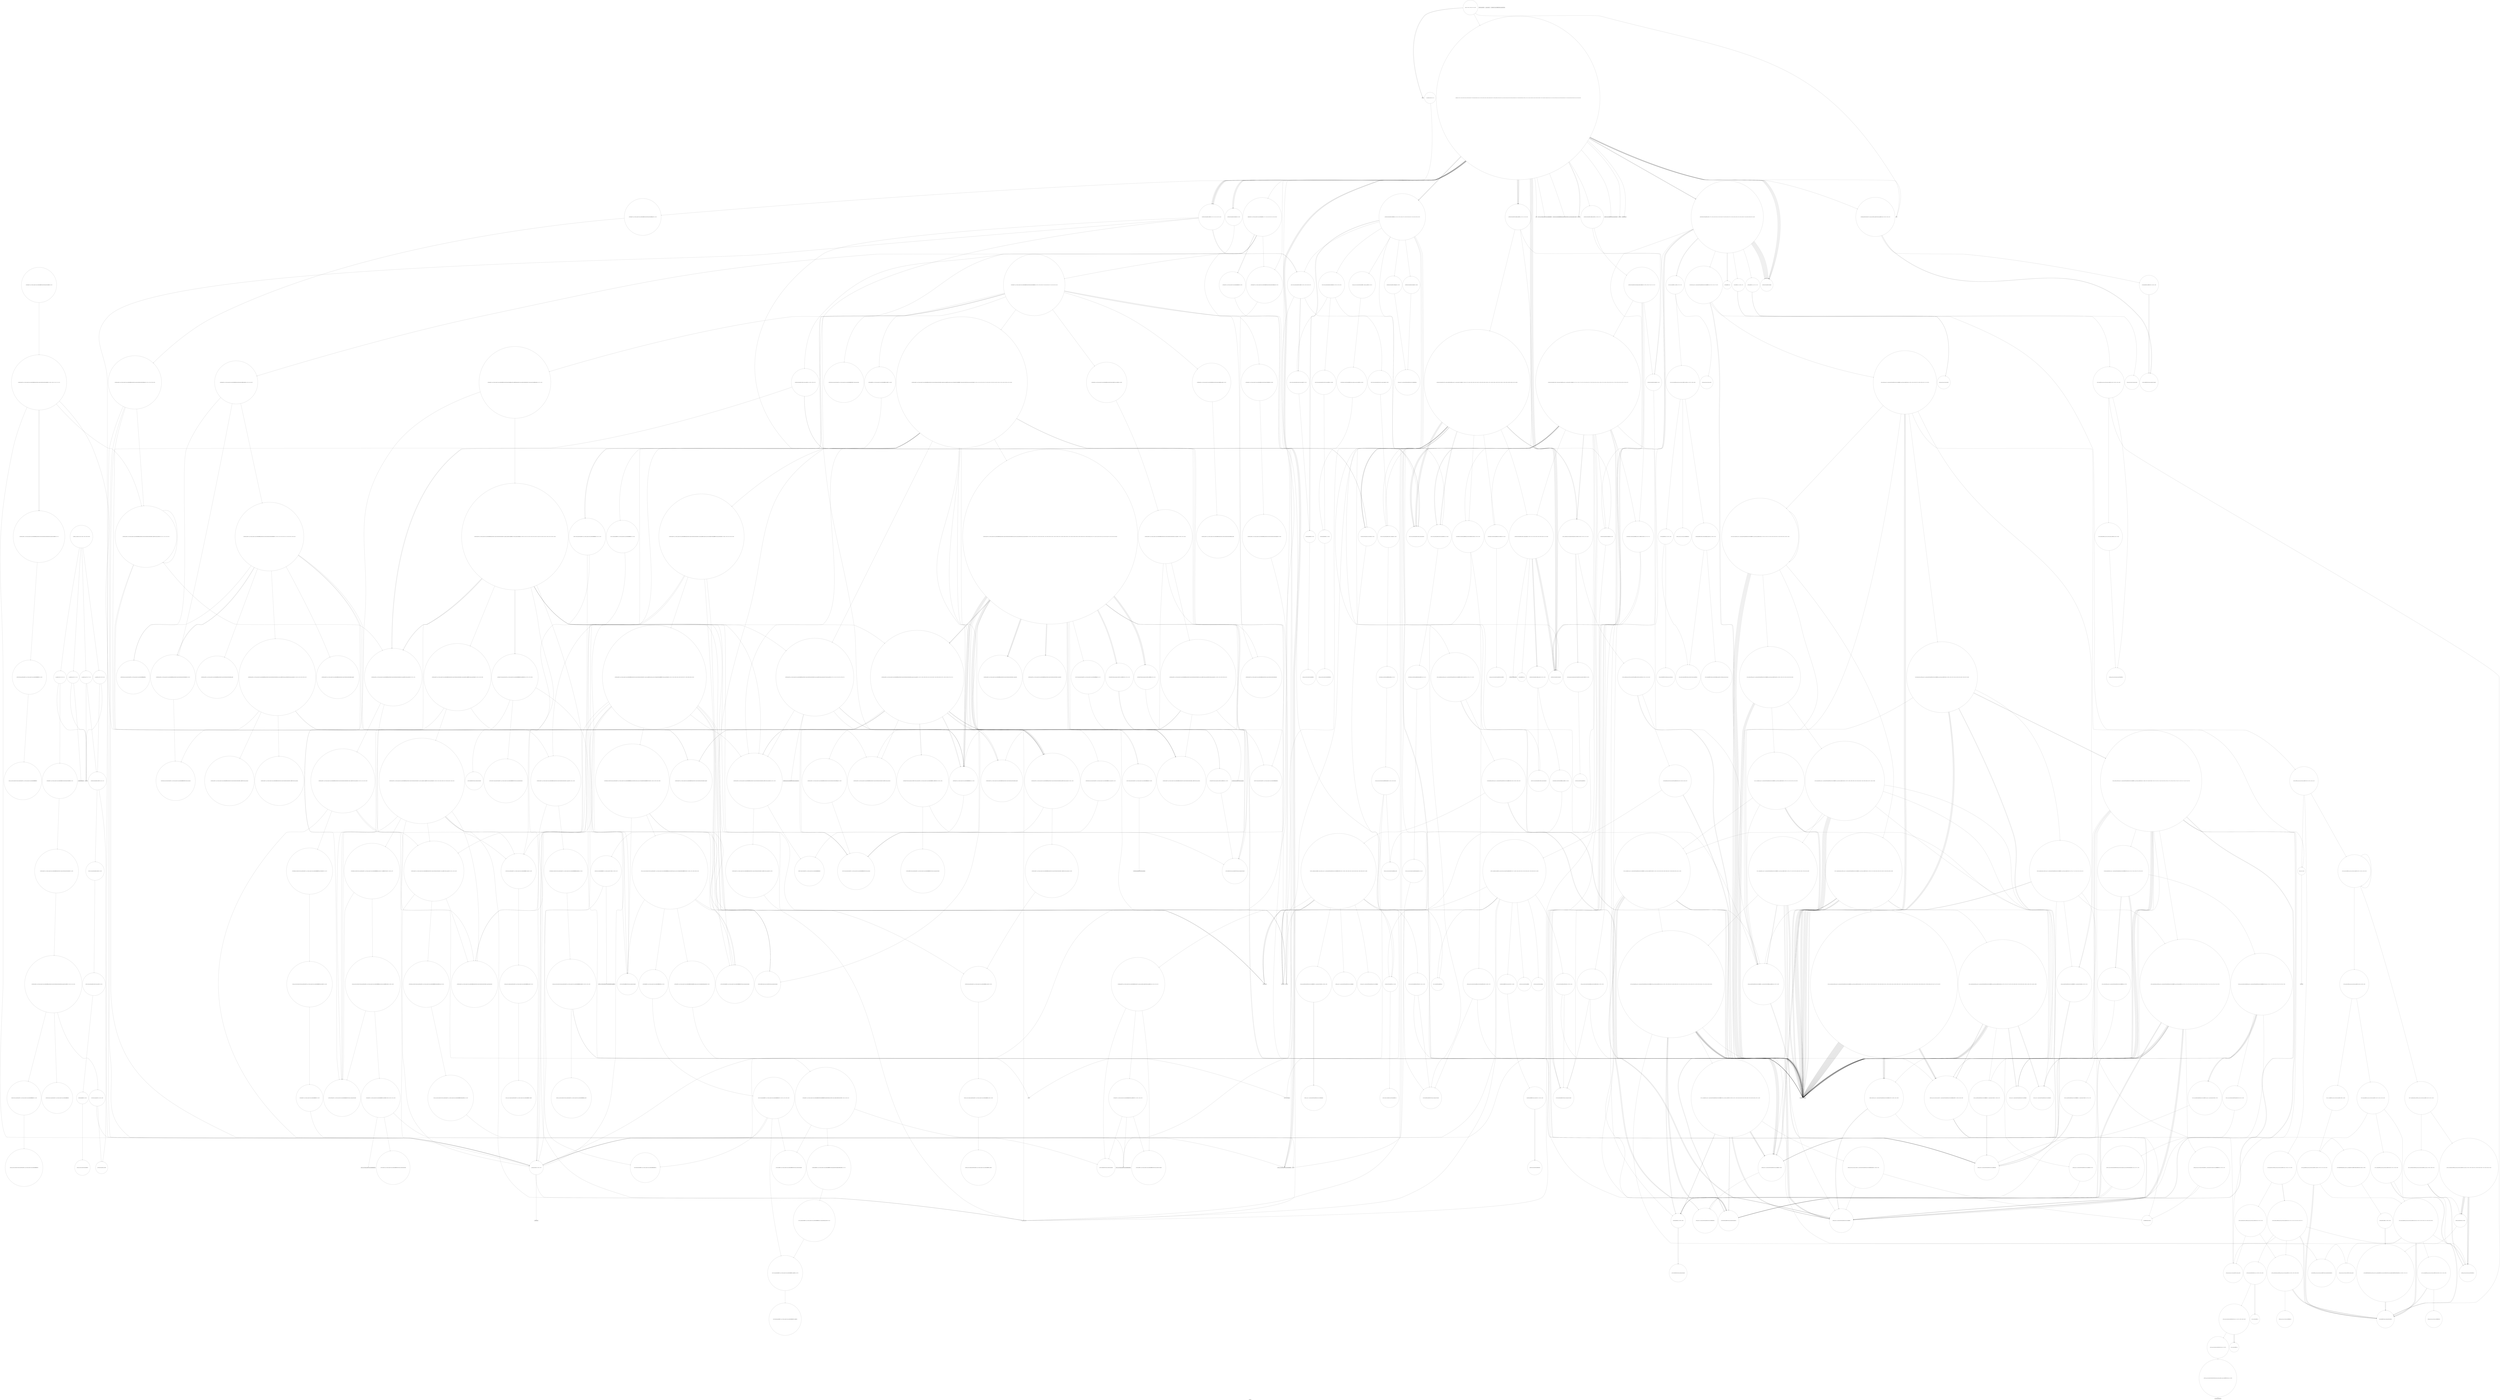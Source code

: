 digraph "Call Graph" {
	label="Call Graph";

	Node0x5560f67925e0 [shape=record,shape=circle,label="{__cxx_global_var_init|{<s0>1|<s1>2}}"];
	Node0x5560f67925e0:s0 -> Node0x5560f6792660[color=black];
	Node0x5560f67925e0:s1 -> Node0x5560f70309e0[color=black];
	Node0x5560f703cc40 [shape=record,shape=circle,label="{_ZNK9__gnu_cxx5__ops14_Iter_less_valclINS_17__normal_iteratorIPSt4pairIiiESt6vectorIS5_SaIS5_EEEES5_EEbT_RT0_|{<s0>639|<s1>640}}"];
	Node0x5560f703cc40:s0 -> Node0x5560f703c9c0[color=black];
	Node0x5560f703cc40:s1 -> Node0x5560f703ccc0[color=black];
	Node0x5560f70382a0 [shape=record,shape=circle,label="{_ZNSt10_Head_baseILm0ERKNSt7__cxx1112basic_stringIcSt11char_traitsIcESaIcEEELb0EEC2ES7_}"];
	Node0x5560f70320e0 [shape=record,shape=circle,label="{_ZNSt16allocator_traitsISaISt4pairIiiEEE10deallocateERS2_PS1_m|{<s0>211}}"];
	Node0x5560f70320e0:s0 -> Node0x5560f7032160[color=black];
	Node0x5560f7030f60 [shape=record,shape=circle,label="{_ZSt9make_pairIRNSt7__cxx1112basic_stringIcSt11char_traitsIcESaIcEEEmESt4pairINSt17__decay_and_stripIT_E6__typeENS8_IT0_E6__typeEEOS9_OSC_|{<s0>29|<s1>30|<s2>31}}"];
	Node0x5560f7030f60:s0 -> Node0x5560f7034100[color=black];
	Node0x5560f7030f60:s1 -> Node0x5560f7034180[color=black];
	Node0x5560f7030f60:s2 -> Node0x5560f7034200[color=black];
	Node0x5560f703d340 [shape=record,shape=circle,label="{_ZSt23__copy_move_backward_a2ILb1EN9__gnu_cxx17__normal_iteratorIPSt4pairIiiESt6vectorIS3_SaIS3_EEEES8_ET1_T0_SA_S9_|{<s0>746|<s1>747|<s2>748|<s3>749|<s4>750|<s5>751|<s6>752|<s7>753}}"];
	Node0x5560f703d340:s0 -> Node0x5560f7032660[color=black];
	Node0x5560f703d340:s1 -> Node0x5560f703d4c0[color=black];
	Node0x5560f703d340:s2 -> Node0x5560f7032660[color=black];
	Node0x5560f703d340:s3 -> Node0x5560f703d4c0[color=black];
	Node0x5560f703d340:s4 -> Node0x5560f7032660[color=black];
	Node0x5560f703d340:s5 -> Node0x5560f703d4c0[color=black];
	Node0x5560f703d340:s6 -> Node0x5560f703d440[color=black];
	Node0x5560f703d340:s7 -> Node0x5560f7036080[color=black];
	Node0x5560f7034980 [shape=record,shape=circle,label="{_ZN9__gnu_cxx5__ops16__iter_less_iterEv}"];
	Node0x5560f70327e0 [shape=record,shape=circle,label="{_ZNSt8_Rb_treeINSt7__cxx1112basic_stringIcSt11char_traitsIcESaIcEEESt4pairIKS5_iESt10_Select1stIS8_ESt4lessIS5_ESaIS8_EE8_S_rightEPKSt18_Rb_tree_node_base}"];
	Node0x5560f7031660 [shape=record,shape=circle,label="{_ZNSt6vectorISt4pairIiiESaIS1_EE3endEv|{<s0>80}}"];
	Node0x5560f7031660:s0 -> Node0x5560f7036080[color=black];
	Node0x5560f703da40 [shape=record,shape=circle,label="{_ZNSt12_Vector_baseISt4pairIiiESaIS1_EE11_M_allocateEm|{<s0>809}}"];
	Node0x5560f703da40:s0 -> Node0x5560f703dec0[color=black];
	Node0x5560f7035080 [shape=record,shape=circle,label="{_ZN9__gnu_cxx5__ops14_Iter_less_valC2ENS0_15_Iter_less_iterE}"];
	Node0x5560f7032ee0 [shape=record,shape=circle,label="{_ZNSt8_Rb_treeINSt7__cxx1112basic_stringIcSt11char_traitsIcESaIcEEESt4pairIKS5_iESt10_Select1stIS8_ESt4lessIS5_ESaIS8_EE24_M_get_insert_unique_posERS7_|{<s0>257|<s1>258|<s2>259|<s3>260|<s4>261|<s5>262|<s6>263|<s7>264|<s8>265|<s9>266|<s10>267|<s11>268|<s12>269|<s13>270|<s14>271}}"];
	Node0x5560f7032ee0:s0 -> Node0x5560f7033780[color=black];
	Node0x5560f7032ee0:s1 -> Node0x5560f70370a0[color=black];
	Node0x5560f7032ee0:s2 -> Node0x5560f70326e0[color=black];
	Node0x5560f7032ee0:s3 -> Node0x5560f7032560[color=black];
	Node0x5560f7032ee0:s4 -> Node0x5560f7033900[color=black];
	Node0x5560f7032ee0:s5 -> Node0x5560f7033880[color=black];
	Node0x5560f7032ee0:s6 -> Node0x5560f70368a0[color=black];
	Node0x5560f7032ee0:s7 -> Node0x5560f70371a0[color=black];
	Node0x5560f7032ee0:s8 -> Node0x5560f7037120[color=black];
	Node0x5560f7032ee0:s9 -> Node0x5560f7037220[color=black];
	Node0x5560f7032ee0:s10 -> Node0x5560f70372a0[color=black];
	Node0x5560f7032ee0:s11 -> Node0x5560f70325e0[color=black];
	Node0x5560f7032ee0:s12 -> Node0x5560f7032560[color=black];
	Node0x5560f7032ee0:s13 -> Node0x5560f7037220[color=black];
	Node0x5560f7032ee0:s14 -> Node0x5560f7037320[color=black];
	Node0x5560f7031d60 [shape=record,shape=circle,label="{_ZNSt6vectorISt4pairIiiESaIS1_EE9push_backERKS1_|{<s0>141|<s1>142|<s2>143}}"];
	Node0x5560f7031d60:s0 -> Node0x5560f703e640[color=black];
	Node0x5560f7031d60:s1 -> Node0x5560f7031660[color=black];
	Node0x5560f7031d60:s2 -> Node0x5560f703e6c0[color=black];
	Node0x5560f703e140 [shape=record,shape=circle,label="{_ZNSt20__uninitialized_copyILb0EE13__uninit_copyISt13move_iteratorIPSt4pairIiiEES5_EET0_T_S8_S7_|{<s0>828|<s1>829|<s2>830|<s3>831|<s4>832|<s5>833|<s6>834|<s7>835|<s8>836|<s9>837|<s10>838}}"];
	Node0x5560f703e140:s0 -> Node0x5560f703e1c0[color=black];
	Node0x5560f703e140:s1 -> Node0x5560f703e2c0[color=black];
	Node0x5560f703e140:s2 -> Node0x5560f703e340[color=black];
	Node0x5560f703e140:s3 -> Node0x5560f703e240[color=black];
	Node0x5560f703e140:s4 -> Node0x5560f703e3c0[color=black];
	Node0x5560f703e140:s5 -> Node0x5560f7033580[color=black];
	Node0x5560f703e140:s6 -> Node0x5560f7034700[color=black];
	Node0x5560f703e140:s7 -> Node0x5560f7036920[color=black];
	Node0x5560f703e140:s8 -> Node0x5560f70369a0[color=black];
	Node0x5560f703e140:s9 -> Node0x5560f7036a20[color=black];
	Node0x5560f703e140:s10 -> Node0x5560f7033500[color=black];
	Node0x5560f7035780 [shape=record,shape=circle,label="{_ZSt12__miter_baseIPiET_S1_}"];
	Node0x5560f7036e20 [shape=record,shape=circle,label="{_ZNSt16allocator_traitsISaISt13_Rb_tree_nodeISt4pairIKNSt7__cxx1112basic_stringIcSt11char_traitsIcESaIcEEEiEEEE9constructIS9_JS1_IS7_mEEEEvRSB_PT_DpOT0_|{<s0>296|<s1>297}}"];
	Node0x5560f7036e20:s0 -> Node0x5560f7032de0[color=black];
	Node0x5560f7036e20:s1 -> Node0x5560f7036ea0[color=black];
	Node0x5560f7033480 [shape=record,shape=circle,label="{_ZNSt15_Rb_tree_header8_M_resetEv}"];
	Node0x5560f703e840 [shape=record,shape=circle,label="{_ZN9__gnu_cxx14__alloc_traitsISaISt4pairIiiEEE17_S_select_on_copyERKS3_|{<s0>871}}"];
	Node0x5560f703e840:s0 -> Node0x5560f703eb40[color=black];
	Node0x5560f7035e80 [shape=record,shape=circle,label="{_ZNK9__gnu_cxx5__ops14_Iter_less_valclIPiKiEEbT_RT0_}"];
	Node0x5560f7037520 [shape=record,shape=Mrecord,label="{_ZSt29_Rb_tree_insert_and_rebalancebPSt18_Rb_tree_node_baseS0_RS_}"];
	Node0x5560f7033b80 [shape=record,shape=circle,label="{_ZNSt8_Rb_treeINSt7__cxx1112basic_stringIcSt11char_traitsIcESaIcEEESt4pairIKS5_iESt10_Select1stIS8_ESt4lessIS5_ESaIS8_EE21_M_get_Node_allocatorEv}"];
	Node0x5560f703ef40 [shape=record,shape=circle,label="{_ZSt10_ConstructISt4pairIiiEJRKS1_EEvPT_DpOT0_|{<s0>901|<s1>902}}"];
	Node0x5560f703ef40:s0 -> Node0x5560f703e7c0[color=black];
	Node0x5560f703ef40:s1 -> Node0x5560f7032660[color=black];
	Node0x5560f7036580 [shape=record,shape=circle,label="{_ZSt11__sort_heapIN9__gnu_cxx17__normal_iteratorIPSt4pairIiiESt6vectorIS3_SaIS3_EEEENS0_5__ops15_Iter_less_iterEEvT_SB_RT0_|{<s0>570|<s1>571|<s2>572|<s3>573|<s4>574|<s5>575}}"];
	Node0x5560f7036580:s0 -> Node0x5560f7036280[color=black];
	Node0x5560f7036580:s1 -> Node0x5560f703cd40[color=black];
	Node0x5560f7036580:s2 -> Node0x5560f7032660[color=black];
	Node0x5560f7036580:s3 -> Node0x5560f7032660[color=black];
	Node0x5560f7036580:s4 -> Node0x5560f7032660[color=black];
	Node0x5560f7036580:s5 -> Node0x5560f7036780[color=black];
	Node0x5560f7037c20 [shape=record,shape=circle,label="{_ZNSt8_Rb_treeINSt7__cxx1112basic_stringIcSt11char_traitsIcESaIcEEESt4pairIKS5_iESt10_Select1stIS8_ESt4lessIS5_ESaIS8_EE14_M_create_nodeIJRKSt21piecewise_construct_tSt5tupleIJRS7_EESJ_IJEEEEEPSt13_Rb_tree_nodeIS8_EDpOT_|{<s0>339|<s1>340|<s2>341|<s3>342|<s4>343}}"];
	Node0x5560f7037c20:s0 -> Node0x5560f7036aa0[color=black];
	Node0x5560f7037c20:s1 -> Node0x5560f7037ca0[color=black];
	Node0x5560f7037c20:s2 -> Node0x5560f7037d20[color=black];
	Node0x5560f7037c20:s3 -> Node0x5560f7037da0[color=black];
	Node0x5560f7037c20:s4 -> Node0x5560f7037ea0[color=black];
	Node0x5560f7034280 [shape=record,shape=circle,label="{_ZSt7forwardIRiEOT_RNSt16remove_referenceIS1_E4typeE}"];
	Node0x5560f6792660 [shape=record,shape=Mrecord,label="{_ZNSt8ios_base4InitC1Ev}"];
	Node0x5560f703ccc0 [shape=record,shape=circle,label="{_ZStltIiiEbRKSt4pairIT_T0_ES5_}"];
	Node0x5560f7038320 [shape=record,shape=circle,label="{_ZNSt10_Head_baseILm0ERKNSt7__cxx1112basic_stringIcSt11char_traitsIcESaIcEEELb0EE7_M_headERS8_}"];
	Node0x5560f7032160 [shape=record,shape=circle,label="{_ZN9__gnu_cxx13new_allocatorISt4pairIiiEE10deallocateEPS2_m|{<s0>212}}"];
	Node0x5560f7032160:s0 -> Node0x5560f7033f80[color=black];
	Node0x5560f7030fe0 [shape=record,shape=circle,label="{_ZNKSt3mapINSt7__cxx1112basic_stringIcSt11char_traitsIcESaIcEEEiSt4lessIS5_ESaISt4pairIKS5_iEEE4sizeEv|{<s0>32}}"];
	Node0x5560f7030fe0:s0 -> Node0x5560f7032ce0[color=black];
	Node0x5560f703d3c0 [shape=record,shape=circle,label="{_ZSt12__miter_baseIN9__gnu_cxx17__normal_iteratorIPSt4pairIiiESt6vectorIS3_SaIS3_EEEEET_S9_|{<s0>754}}"];
	Node0x5560f703d3c0:s0 -> Node0x5560f7032660[color=black];
	Node0x5560f7034a00 [shape=record,shape=circle,label="{_ZSt16__introsort_loopIPilN9__gnu_cxx5__ops15_Iter_less_iterEEvT_S4_T0_T1_|{<s0>422|<s1>423|<s2>424}}"];
	Node0x5560f7034a00:s0 -> Node0x5560f7034b80[color=black];
	Node0x5560f7034a00:s1 -> Node0x5560f7034c00[color=black];
	Node0x5560f7034a00:s2 -> Node0x5560f7034a00[color=black];
	Node0x5560f7032860 [shape=record,shape=circle,label="{_ZNSt23_Rb_tree_const_iteratorISt4pairIKNSt7__cxx1112basic_stringIcSt11char_traitsIcESaIcEEEiEEC2EPKSt18_Rb_tree_node_base}"];
	Node0x5560f70316e0 [shape=record,shape=circle,label="{_ZSt3minIiERKT_S2_S2_}"];
	Node0x5560f703dac0 [shape=record,shape=circle,label="{_ZSt34__uninitialized_move_if_noexcept_aIPSt4pairIiiES2_SaIS1_EET0_T_S5_S4_RT1_|{<s0>810|<s1>811|<s2>812}}"];
	Node0x5560f703dac0:s0 -> Node0x5560f703e040[color=black];
	Node0x5560f703dac0:s1 -> Node0x5560f703e040[color=black];
	Node0x5560f703dac0:s2 -> Node0x5560f703dfc0[color=black];
	Node0x5560f7035100 [shape=record,shape=circle,label="{_ZSt11__push_heapIPiliN9__gnu_cxx5__ops14_Iter_less_valEEvT_T0_S5_T1_RT2_|{<s0>451|<s1>452|<s2>453}}"];
	Node0x5560f7035100:s0 -> Node0x5560f7035180[color=black];
	Node0x5560f7035100:s1 -> Node0x5560f7034f00[color=black];
	Node0x5560f7035100:s2 -> Node0x5560f7034f00[color=black];
	Node0x5560f7032f60 [shape=record,shape=circle,label="{_ZNSt8_Rb_treeINSt7__cxx1112basic_stringIcSt11char_traitsIcESaIcEEESt4pairIKS5_iESt10_Select1stIS8_ESt4lessIS5_ESaIS8_EE14_M_insert_nodeEPSt18_Rb_tree_node_baseSG_PSt13_Rb_tree_nodeIS8_E|{<s0>272|<s1>273|<s2>274|<s3>275|<s4>276|<s5>277}}"];
	Node0x5560f7032f60:s0 -> Node0x5560f70370a0[color=black];
	Node0x5560f7032f60:s1 -> Node0x5560f70326e0[color=black];
	Node0x5560f7032f60:s2 -> Node0x5560f70325e0[color=black];
	Node0x5560f7032f60:s3 -> Node0x5560f7032560[color=black];
	Node0x5560f7032f60:s4 -> Node0x5560f7037520[color=black];
	Node0x5560f7032f60:s5 -> Node0x5560f70368a0[color=black];
	Node0x5560f7031de0 [shape=record,shape=circle,label="{_ZNSt6vectorISt4pairIiiESaIS1_EEC2ERKS3_|{<s0>144|<s1>145|<s2>146|<s3>147|<s4>148|<s5>149|<s6>150|<s7>151|<s8>152|<s9>153|<s10>154}}"];
	Node0x5560f7031de0:s0 -> Node0x5560f70312e0[color=black];
	Node0x5560f7031de0:s1 -> Node0x5560f703ddc0[color=black];
	Node0x5560f7031de0:s2 -> Node0x5560f703e840[color=black];
	Node0x5560f7031de0:s3 -> Node0x5560f703e8c0[color=black];
	Node0x5560f7031de0:s4 -> Node0x5560f703e940[color=black];
	Node0x5560f7031de0:s5 -> Node0x5560f703ea40[color=black];
	Node0x5560f7031de0:s6 -> Node0x5560f703eac0[color=black];
	Node0x5560f7031de0:s7 -> Node0x5560f7034600[color=black];
	Node0x5560f7031de0:s8 -> Node0x5560f703e9c0[color=black];
	Node0x5560f7031de0:s9 -> Node0x5560f703e940[color=black];
	Node0x5560f7031de0:s10 -> Node0x5560f7034680[color=black];
	Node0x5560f703e1c0 [shape=record,shape=circle,label="{_ZStneIPSt4pairIiiEEbRKSt13move_iteratorIT_ES7_|{<s0>839}}"];
	Node0x5560f703e1c0:s0 -> Node0x5560f703e440[color=black];
	Node0x5560f7035800 [shape=record,shape=circle,label="{_ZSt22__copy_move_backward_aILb1EPiS0_ET1_T0_S2_S1_|{<s0>491}}"];
	Node0x5560f7035800:s0 -> Node0x5560f7035900[color=black];
	Node0x5560f7036ea0 [shape=record,shape=circle,label="{_ZN9__gnu_cxx13new_allocatorISt13_Rb_tree_nodeISt4pairIKNSt7__cxx1112basic_stringIcSt11char_traitsIcESaIcEEEiEEE9constructISA_JS2_IS8_mEEEEvPT_DpOT0_|{<s0>298|<s1>299}}"];
	Node0x5560f7036ea0:s0 -> Node0x5560f7032de0[color=black];
	Node0x5560f7036ea0:s1 -> Node0x5560f7036f20[color=black];
	Node0x5560f7033500 [shape=record,shape=circle,label="{__clang_call_terminate|{<s0>166|<s1>167}}"];
	Node0x5560f7033500:s0 -> Node0x5560f7033580[color=black];
	Node0x5560f7033500:s1 -> Node0x5560f7033600[color=black];
	Node0x5560f703e8c0 [shape=record,shape=circle,label="{_ZNSt12_Vector_baseISt4pairIiiESaIS1_EEC2EmRKS2_|{<s0>872|<s1>873|<s2>874}}"];
	Node0x5560f703e8c0:s0 -> Node0x5560f703ecc0[color=black];
	Node0x5560f703e8c0:s1 -> Node0x5560f703ed40[color=black];
	Node0x5560f703e8c0:s2 -> Node0x5560f7032060[color=black];
	Node0x5560f7035f00 [shape=record,shape=circle,label="{_ZSt10__distanceIPiENSt15iterator_traitsIT_E15difference_typeES2_S2_St26random_access_iterator_tag}"];
	Node0x5560f70375a0 [shape=record,shape=circle,label="{_ZSt7forwardISt17_Rb_tree_iteratorISt4pairIKNSt7__cxx1112basic_stringIcSt11char_traitsIcESaIcEEEiEEEOT_RNSt16remove_referenceISB_E4typeE}"];
	Node0x5560f7033c00 [shape=record,shape=circle,label="{_ZNSt13_Rb_tree_nodeISt4pairIKNSt7__cxx1112basic_stringIcSt11char_traitsIcESaIcEEEiEE9_M_valptrEv|{<s0>188}}"];
	Node0x5560f7033c00:s0 -> Node0x5560f7033d80[color=black];
	Node0x5560f703efc0 [shape=record,shape=circle,label="{_ZNK9__gnu_cxx17__normal_iteratorIPKSt4pairIiiESt6vectorIS2_SaIS2_EEEdeEv}"];
	Node0x5560f7036600 [shape=record,shape=circle,label="{_ZSt11__make_heapIN9__gnu_cxx17__normal_iteratorIPSt4pairIiiESt6vectorIS3_SaIS3_EEEENS0_5__ops15_Iter_less_iterEEvT_SB_RT0_|{<s0>576|<s1>577|<s2>578|<s3>579|<s4>580|<s5>581|<s6>582|<s7>583|<s8>584|<s9>585}}"];
	Node0x5560f7036600:s0 -> Node0x5560f7036280[color=black];
	Node0x5560f7036600:s1 -> Node0x5560f7036280[color=black];
	Node0x5560f7036600:s2 -> Node0x5560f703c940[color=black];
	Node0x5560f7036600:s3 -> Node0x5560f703c9c0[color=black];
	Node0x5560f7036600:s4 -> Node0x5560f703c8c0[color=black];
	Node0x5560f7036600:s5 -> Node0x5560f7032660[color=black];
	Node0x5560f7036600:s6 -> Node0x5560f7032660[color=black];
	Node0x5560f7036600:s7 -> Node0x5560f703c8c0[color=black];
	Node0x5560f7036600:s8 -> Node0x5560f7032660[color=black];
	Node0x5560f7036600:s9 -> Node0x5560f703ca40[color=black];
	Node0x5560f7037ca0 [shape=record,shape=circle,label="{_ZSt7forwardIRKSt21piecewise_construct_tEOT_RNSt16remove_referenceIS3_E4typeE}"];
	Node0x5560f7034300 [shape=record,shape=circle,label="{_ZNSt4pairIiiEC2IRiS2_Lb1EEEOT_OT0_|{<s0>198|<s1>199}}"];
	Node0x5560f7034300:s0 -> Node0x5560f7034280[color=black];
	Node0x5560f7034300:s1 -> Node0x5560f7034280[color=black];
	Node0x5560f7030960 [shape=record,shape=Mrecord,label="{_ZNSt8ios_base4InitD1Ev}"];
	Node0x5560f703cd40 [shape=record,shape=circle,label="{_ZN9__gnu_cxx17__normal_iteratorIPSt4pairIiiESt6vectorIS2_SaIS2_EEEmmEv}"];
	Node0x5560f70383a0 [shape=record,shape=circle,label="{_ZNSt4pairIKNSt7__cxx1112basic_stringIcSt11char_traitsIcESaIcEEEiEC2IJRS6_EJLm0EEJEJEEERSt5tupleIJDpT_EERSA_IJDpT1_EESt12_Index_tupleIJXspT0_EEESJ_IJXspT2_EEE|{<s0>408|<s1>409|<s2>410}}"];
	Node0x5560f70383a0:s0 -> Node0x5560f7038420[color=black];
	Node0x5560f70383a0:s1 -> Node0x5560f70381a0[color=black];
	Node0x5560f70383a0:s2 -> Node0x5560f7031b60[color=black];
	Node0x5560f70321e0 [shape=record,shape=circle,label="{_ZN9__gnu_cxx13new_allocatorISt4pairIiiEED2Ev}"];
	Node0x5560f7031060 [shape=record,shape=Mrecord,label="{__gxx_personality_v0}"];
	Node0x5560f703d440 [shape=record,shape=circle,label="{_ZSt22__copy_move_backward_aILb1EPSt4pairIiiES2_ET1_T0_S4_S3_|{<s0>755}}"];
	Node0x5560f703d440:s0 -> Node0x5560f703d540[color=black];
	Node0x5560f7034a80 [shape=record,shape=circle,label="{_ZSt4__lgl|{<s0>425}}"];
	Node0x5560f7034a80:s0 -> Node0x5560f7035400[color=black];
	Node0x5560f70328e0 [shape=record,shape=circle,label="{_ZNKSt10_Select1stISt4pairIKNSt7__cxx1112basic_stringIcSt11char_traitsIcESaIcEEEiEEclERKS8_}"];
	Node0x5560f7031760 [shape=record,shape=circle,label="{_Z5solvei|{<s0>81|<s1>82|<s2>83|<s3>84|<s4>85|<s5>86|<s6>87|<s7>88|<s8>89|<s9>90|<s10>91|<s11>92|<s12>93|<s13>94|<s14>95|<s15>96|<s16>97|<s17>98|<s18>99|<s19>100|<s20>101|<s21>102|<s22>103|<s23>104|<s24>105|<s25>106|<s26>107|<s27>108|<s28>109|<s29>110|<s30>111|<s31>112|<s32>113|<s33>114|<s34>115|<s35>116|<s36>117|<s37>118|<s38>119|<s39>120|<s40>121|<s41>122|<s42>123|<s43>124|<s44>125|<s45>126|<s46>127|<s47>128|<s48>129|<s49>130|<s50>131|<s51>132|<s52>133}}"];
	Node0x5560f7031760:s0 -> Node0x5560f70317e0[color=black];
	Node0x5560f7031760:s1 -> Node0x5560f7031860[color=black];
	Node0x5560f7031760:s2 -> Node0x5560f70318e0[color=black];
	Node0x5560f7031760:s3 -> Node0x5560f7031960[color=black];
	Node0x5560f7031760:s4 -> Node0x5560f70319e0[color=black];
	Node0x5560f7031760:s5 -> Node0x5560f7031a60[color=black];
	Node0x5560f7031760:s6 -> Node0x5560f7031ae0[color=black];
	Node0x5560f7031760:s7 -> Node0x5560f7031ae0[color=black];
	Node0x5560f7031760:s8 -> Node0x5560f7031b60[color=black];
	Node0x5560f7031760:s9 -> Node0x5560f7030de0[color=black];
	Node0x5560f7031760:s10 -> Node0x5560f7031be0[color=black];
	Node0x5560f7031760:s11 -> Node0x5560f7031ce0[color=black];
	Node0x5560f7031760:s12 -> Node0x5560f7031c60[color=black];
	Node0x5560f7031760:s13 -> Node0x5560f7031be0[color=black];
	Node0x5560f7031760:s14 -> Node0x5560f7030fe0[color=black];
	Node0x5560f7031760:s15 -> Node0x5560f7031960[color=black];
	Node0x5560f7031760:s16 -> Node0x5560f70312e0[color=black];
	Node0x5560f7031760:s17 -> Node0x5560f7031360[color=black];
	Node0x5560f7031760:s18 -> Node0x5560f7031d60[color=black];
	Node0x5560f7031760:s19 -> Node0x5560f7031de0[color=black];
	Node0x5560f7031760:s20 -> Node0x5560f7031260[color=black];
	Node0x5560f7031760:s21 -> Node0x5560f7030d60[color=black];
	Node0x5560f7031760:s22 -> Node0x5560f7031960[color=black];
	Node0x5560f7031760:s23 -> Node0x5560f70312e0[color=black];
	Node0x5560f7031760:s24 -> Node0x5560f7031360[color=black];
	Node0x5560f7031760:s25 -> Node0x5560f7031d60[color=black];
	Node0x5560f7031760:s26 -> Node0x5560f7030d60[color=black];
	Node0x5560f7031760:s27 -> Node0x5560f70312e0[color=black];
	Node0x5560f7031760:s28 -> Node0x5560f7031360[color=black];
	Node0x5560f7031760:s29 -> Node0x5560f7031d60[color=black];
	Node0x5560f7031760:s30 -> Node0x5560f7031de0[color=black];
	Node0x5560f7031760:s31 -> Node0x5560f7031260[color=black];
	Node0x5560f7031760:s32 -> Node0x5560f7030d60[color=black];
	Node0x5560f7031760:s33 -> Node0x5560f7031960[color=black];
	Node0x5560f7031760:s34 -> Node0x5560f70312e0[color=black];
	Node0x5560f7031760:s35 -> Node0x5560f7031360[color=black];
	Node0x5560f7031760:s36 -> Node0x5560f7031d60[color=black];
	Node0x5560f7031760:s37 -> Node0x5560f7030d60[color=black];
	Node0x5560f7031760:s38 -> Node0x5560f70312e0[color=black];
	Node0x5560f7031760:s39 -> Node0x5560f7031360[color=black];
	Node0x5560f7031760:s40 -> Node0x5560f7031d60[color=black];
	Node0x5560f7031760:s41 -> Node0x5560f70312e0[color=black];
	Node0x5560f7031760:s42 -> Node0x5560f7031360[color=black];
	Node0x5560f7031760:s43 -> Node0x5560f7031d60[color=black];
	Node0x5560f7031760:s44 -> Node0x5560f7031de0[color=black];
	Node0x5560f7031760:s45 -> Node0x5560f7031260[color=black];
	Node0x5560f7031760:s46 -> Node0x5560f7030d60[color=black];
	Node0x5560f7031760:s47 -> Node0x5560f7030d60[color=black];
	Node0x5560f7031760:s48 -> Node0x5560f7031e60[color=black];
	Node0x5560f7031760:s49 -> Node0x5560f7031ee0[color=black];
	Node0x5560f7031760:s50 -> Node0x5560f7031f60[color=black];
	Node0x5560f7031760:s51 -> Node0x5560f7031be0[color=black];
	Node0x5560f7031760:s52 -> Node0x5560f7031be0[color=black];
	Node0x5560f703db40 [shape=record,shape=circle,label="{_ZNSt16allocator_traitsISaISt4pairIiiEEE7destroyIS1_EEvRS2_PT_|{<s0>813}}"];
	Node0x5560f703db40:s0 -> Node0x5560f703e5c0[color=black];
	Node0x5560f7035180 [shape=record,shape=circle,label="{_ZNK9__gnu_cxx5__ops14_Iter_less_valclIPiiEEbT_RT0_}"];
	Node0x5560f7032fe0 [shape=record,shape=circle,label="{_ZNSt4pairISt17_Rb_tree_iteratorIS_IKNSt7__cxx1112basic_stringIcSt11char_traitsIcESaIcEEEiEEbEC2IS9_bLb1EEEOT_OT0_|{<s0>278|<s1>279|<s2>280}}"];
	Node0x5560f7032fe0:s0 -> Node0x5560f70375a0[color=black];
	Node0x5560f7032fe0:s1 -> Node0x5560f7032660[color=black];
	Node0x5560f7032fe0:s2 -> Node0x5560f7037620[color=black];
	Node0x5560f7031e60 [shape=record,shape=Mrecord,label="{_ZStlsISt11char_traitsIcEERSt13basic_ostreamIcT_ES5_PKc}"];
	Node0x5560f703e240 [shape=record,shape=circle,label="{_ZSt10_ConstructISt4pairIiiEJS1_EEvPT_DpOT0_|{<s0>840|<s1>841}}"];
	Node0x5560f703e240:s0 -> Node0x5560f703d840[color=black];
	Node0x5560f703e240:s1 -> Node0x5560f7032660[color=black];
	Node0x5560f7035880 [shape=record,shape=circle,label="{_ZSt12__niter_baseIPiET_S1_}"];
	Node0x5560f7036f20 [shape=record,shape=circle,label="{_ZNSt4pairIKNSt7__cxx1112basic_stringIcSt11char_traitsIcESaIcEEEiEC2IS5_mLb1EEEOS_IT_T0_E|{<s0>300|<s1>301|<s2>302}}"];
	Node0x5560f7036f20:s0 -> Node0x5560f7036fa0[color=black];
	Node0x5560f7036f20:s1 -> Node0x5560f7037020[color=black];
	Node0x5560f7036f20:s2 -> Node0x5560f7034180[color=black];
	Node0x5560f7033580 [shape=record,shape=Mrecord,label="{__cxa_begin_catch}"];
	Node0x5560f703e940 [shape=record,shape=circle,label="{_ZNSaISt4pairIiiEED2Ev|{<s0>875}}"];
	Node0x5560f703e940:s0 -> Node0x5560f70321e0[color=black];
	Node0x5560f7035f80 [shape=record,shape=circle,label="{_ZSt19__iterator_categoryIPiENSt15iterator_traitsIT_E17iterator_categoryERKS2_}"];
	Node0x5560f7037620 [shape=record,shape=circle,label="{_ZSt7forwardIbEOT_RNSt16remove_referenceIS0_E4typeE}"];
	Node0x5560f7033c80 [shape=record,shape=circle,label="{_ZN9__gnu_cxx13new_allocatorISt13_Rb_tree_nodeISt4pairIKNSt7__cxx1112basic_stringIcSt11char_traitsIcESaIcEEEiEEE7destroyISA_EEvPT_|{<s0>189}}"];
	Node0x5560f7033c80:s0 -> Node0x5560f7033d00[color=black];
	Node0x5560f703f040 [shape=record,shape=circle,label="{_ZN9__gnu_cxx17__normal_iteratorIPKSt4pairIiiESt6vectorIS2_SaIS2_EEEppEv}"];
	Node0x5560f7036680 [shape=record,shape=circle,label="{_ZN9__gnu_cxxltIPSt4pairIiiESt6vectorIS2_SaIS2_EEEEbRKNS_17__normal_iteratorIT_T0_EESC_|{<s0>586|<s1>587}}"];
	Node0x5560f7036680:s0 -> Node0x5560f7036380[color=black];
	Node0x5560f7036680:s1 -> Node0x5560f7036380[color=black];
	Node0x5560f7037d20 [shape=record,shape=circle,label="{_ZSt7forwardISt5tupleIJRKNSt7__cxx1112basic_stringIcSt11char_traitsIcESaIcEEEEEEOT_RNSt16remove_referenceISA_E4typeE}"];
	Node0x5560f7034380 [shape=record,shape=circle,label="{_ZNSt12_Vector_baseISt4pairIiiESaIS1_EEC2Ev|{<s0>200}}"];
	Node0x5560f7034380:s0 -> Node0x5560f7034400[color=black];
	Node0x5560f70309e0 [shape=record,shape=Mrecord,label="{__cxa_atexit}"];
	Node0x5560f703cdc0 [shape=record,shape=circle,label="{_ZSt22__move_median_to_firstIN9__gnu_cxx17__normal_iteratorIPSt4pairIiiESt6vectorIS3_SaIS3_EEEENS0_5__ops15_Iter_less_iterEEvT_SB_SB_SB_T0_|{<s0>641|<s1>642|<s2>643|<s3>644|<s4>645|<s5>646|<s6>647|<s7>648|<s8>649|<s9>650|<s10>651|<s11>652|<s12>653|<s13>654|<s14>655|<s15>656|<s16>657|<s17>658|<s18>659|<s19>660|<s20>661|<s21>662|<s22>663|<s23>664|<s24>665|<s25>666|<s26>667|<s27>668|<s28>669|<s29>670|<s30>671|<s31>672|<s32>673}}"];
	Node0x5560f703cdc0:s0 -> Node0x5560f7032660[color=black];
	Node0x5560f703cdc0:s1 -> Node0x5560f7032660[color=black];
	Node0x5560f703cdc0:s2 -> Node0x5560f7036700[color=black];
	Node0x5560f703cdc0:s3 -> Node0x5560f7032660[color=black];
	Node0x5560f703cdc0:s4 -> Node0x5560f7032660[color=black];
	Node0x5560f703cdc0:s5 -> Node0x5560f7036700[color=black];
	Node0x5560f703cdc0:s6 -> Node0x5560f7032660[color=black];
	Node0x5560f703cdc0:s7 -> Node0x5560f7032660[color=black];
	Node0x5560f703cdc0:s8 -> Node0x5560f703cf40[color=black];
	Node0x5560f703cdc0:s9 -> Node0x5560f7032660[color=black];
	Node0x5560f703cdc0:s10 -> Node0x5560f7032660[color=black];
	Node0x5560f703cdc0:s11 -> Node0x5560f7036700[color=black];
	Node0x5560f703cdc0:s12 -> Node0x5560f7032660[color=black];
	Node0x5560f703cdc0:s13 -> Node0x5560f7032660[color=black];
	Node0x5560f703cdc0:s14 -> Node0x5560f703cf40[color=black];
	Node0x5560f703cdc0:s15 -> Node0x5560f7032660[color=black];
	Node0x5560f703cdc0:s16 -> Node0x5560f7032660[color=black];
	Node0x5560f703cdc0:s17 -> Node0x5560f703cf40[color=black];
	Node0x5560f703cdc0:s18 -> Node0x5560f7032660[color=black];
	Node0x5560f703cdc0:s19 -> Node0x5560f7032660[color=black];
	Node0x5560f703cdc0:s20 -> Node0x5560f7036700[color=black];
	Node0x5560f703cdc0:s21 -> Node0x5560f7032660[color=black];
	Node0x5560f703cdc0:s22 -> Node0x5560f7032660[color=black];
	Node0x5560f703cdc0:s23 -> Node0x5560f703cf40[color=black];
	Node0x5560f703cdc0:s24 -> Node0x5560f7032660[color=black];
	Node0x5560f703cdc0:s25 -> Node0x5560f7032660[color=black];
	Node0x5560f703cdc0:s26 -> Node0x5560f7036700[color=black];
	Node0x5560f703cdc0:s27 -> Node0x5560f7032660[color=black];
	Node0x5560f703cdc0:s28 -> Node0x5560f7032660[color=black];
	Node0x5560f703cdc0:s29 -> Node0x5560f703cf40[color=black];
	Node0x5560f703cdc0:s30 -> Node0x5560f7032660[color=black];
	Node0x5560f703cdc0:s31 -> Node0x5560f7032660[color=black];
	Node0x5560f703cdc0:s32 -> Node0x5560f703cf40[color=black];
	Node0x5560f7038420 [shape=record,shape=circle,label="{_ZSt3getILm0EJRKNSt7__cxx1112basic_stringIcSt11char_traitsIcESaIcEEEEERNSt13tuple_elementIXT_ESt5tupleIJDpT0_EEE4typeERSC_|{<s0>411}}"];
	Node0x5560f7038420:s0 -> Node0x5560f70384a0[color=black];
	Node0x5560f7032260 [shape=record,shape=circle,label="{_ZNKSt8_Rb_treeINSt7__cxx1112basic_stringIcSt11char_traitsIcESaIcEEESt4pairIKS5_iESt10_Select1stIS8_ESt4lessIS5_ESaIS8_EE4findERS7_|{<s0>213|<s1>214|<s2>215|<s3>216|<s4>217|<s5>218|<s6>219|<s7>220|<s8>221}}"];
	Node0x5560f7032260:s0 -> Node0x5560f7032460[color=black];
	Node0x5560f7032260:s1 -> Node0x5560f70324e0[color=black];
	Node0x5560f7032260:s2 -> Node0x5560f70323e0[color=black];
	Node0x5560f7032260:s3 -> Node0x5560f7032360[color=black];
	Node0x5560f7032260:s4 -> Node0x5560f70322e0[color=black];
	Node0x5560f7032260:s5 -> Node0x5560f70325e0[color=black];
	Node0x5560f7032260:s6 -> Node0x5560f7032560[color=black];
	Node0x5560f7032260:s7 -> Node0x5560f7032360[color=black];
	Node0x5560f7032260:s8 -> Node0x5560f7032660[color=black];
	Node0x5560f70310e0 [shape=record,shape=circle,label="{_ZNSt4pairINSt7__cxx1112basic_stringIcSt11char_traitsIcESaIcEEEmED2Ev|{<s0>33}}"];
	Node0x5560f70310e0:s0 -> Node0x5560f7031be0[color=black];
	Node0x5560f703d4c0 [shape=record,shape=circle,label="{_ZSt12__niter_baseIPSt4pairIiiESt6vectorIS1_SaIS1_EEET_N9__gnu_cxx17__normal_iteratorIS6_T0_EE|{<s0>756}}"];
	Node0x5560f703d4c0:s0 -> Node0x5560f7036380[color=black];
	Node0x5560f7034b00 [shape=record,shape=circle,label="{_ZSt22__final_insertion_sortIPiN9__gnu_cxx5__ops15_Iter_less_iterEEvT_S4_T0_|{<s0>426|<s1>427|<s2>428}}"];
	Node0x5560f7034b00:s0 -> Node0x5560f7035480[color=black];
	Node0x5560f7034b00:s1 -> Node0x5560f7035500[color=black];
	Node0x5560f7034b00:s2 -> Node0x5560f7035480[color=black];
	Node0x5560f7032960 [shape=record,shape=circle,label="{_ZNSt8_Rb_treeINSt7__cxx1112basic_stringIcSt11char_traitsIcESaIcEEESt4pairIKS5_iESt10_Select1stIS8_ESt4lessIS5_ESaIS8_EE8_S_valueEPKSt13_Rb_tree_nodeIS8_E|{<s0>233}}"];
	Node0x5560f7032960:s0 -> Node0x5560f70329e0[color=black];
	Node0x5560f70317e0 [shape=record,shape=Mrecord,label="{printf}"];
	Node0x5560f703dbc0 [shape=record,shape=circle,label="{_ZNKSt6vectorISt4pairIiiESaIS1_EE8max_sizeEv|{<s0>814|<s1>815}}"];
	Node0x5560f703dbc0:s0 -> Node0x5560f703ddc0[color=black];
	Node0x5560f703dbc0:s1 -> Node0x5560f703dd40[color=black];
	Node0x5560f7035200 [shape=record,shape=circle,label="{_ZSt22__move_median_to_firstIPiN9__gnu_cxx5__ops15_Iter_less_iterEEvT_S4_S4_S4_T0_|{<s0>454|<s1>455|<s2>456|<s3>457|<s4>458|<s5>459|<s6>460|<s7>461|<s8>462|<s9>463|<s10>464}}"];
	Node0x5560f7035200:s0 -> Node0x5560f7034e00[color=black];
	Node0x5560f7035200:s1 -> Node0x5560f7034e00[color=black];
	Node0x5560f7035200:s2 -> Node0x5560f7035300[color=black];
	Node0x5560f7035200:s3 -> Node0x5560f7034e00[color=black];
	Node0x5560f7035200:s4 -> Node0x5560f7035300[color=black];
	Node0x5560f7035200:s5 -> Node0x5560f7035300[color=black];
	Node0x5560f7035200:s6 -> Node0x5560f7034e00[color=black];
	Node0x5560f7035200:s7 -> Node0x5560f7035300[color=black];
	Node0x5560f7035200:s8 -> Node0x5560f7034e00[color=black];
	Node0x5560f7035200:s9 -> Node0x5560f7035300[color=black];
	Node0x5560f7035200:s10 -> Node0x5560f7035300[color=black];
	Node0x5560f70368a0 [shape=record,shape=circle,label="{_ZNSt17_Rb_tree_iteratorISt4pairIKNSt7__cxx1112basic_stringIcSt11char_traitsIcESaIcEEEiEEC2EPSt18_Rb_tree_node_base}"];
	Node0x5560f7031ee0 [shape=record,shape=Mrecord,label="{_ZNSolsEi}"];
	Node0x5560f703e2c0 [shape=record,shape=circle,label="{_ZSt11__addressofISt4pairIiiEEPT_RS2_}"];
	Node0x5560f7035900 [shape=record,shape=circle,label="{_ZNSt20__copy_move_backwardILb1ELb1ESt26random_access_iterator_tagE13__copy_move_bIiEEPT_PKS3_S6_S4_|{<s0>492}}"];
	Node0x5560f7035900:s0 -> Node0x5560f7035980[color=black];
	Node0x5560f7036fa0 [shape=record,shape=circle,label="{_ZSt7forwardINSt7__cxx1112basic_stringIcSt11char_traitsIcESaIcEEEEOT_RNSt16remove_referenceIS6_E4typeE}"];
	Node0x5560f7033600 [shape=record,shape=Mrecord,label="{_ZSt9terminatev}"];
	Node0x5560f703e9c0 [shape=record,shape=circle,label="{_ZSt22__uninitialized_copy_aIN9__gnu_cxx17__normal_iteratorIPKSt4pairIiiESt6vectorIS3_SaIS3_EEEEPS3_S3_ET0_T_SC_SB_RSaIT1_E|{<s0>876|<s1>877|<s2>878}}"];
	Node0x5560f703e9c0:s0 -> Node0x5560f7032660[color=black];
	Node0x5560f703e9c0:s1 -> Node0x5560f7032660[color=black];
	Node0x5560f703e9c0:s2 -> Node0x5560f703edc0[color=black];
	Node0x5560f7036000 [shape=record,shape=circle,label="{_ZSt9__advanceIPilEvRT_T0_St26random_access_iterator_tag}"];
	Node0x5560f70376a0 [shape=record,shape=circle,label="{_ZNSt3mapINSt7__cxx1112basic_stringIcSt11char_traitsIcESaIcEEEiSt4lessIS5_ESaISt4pairIKS5_iEEE11lower_boundERS9_|{<s0>308}}"];
	Node0x5560f70376a0:s0 -> Node0x5560f7037a20[color=black];
	Node0x5560f7033d00 [shape=record,shape=circle,label="{_ZNSt4pairIKNSt7__cxx1112basic_stringIcSt11char_traitsIcESaIcEEEiED2Ev|{<s0>190}}"];
	Node0x5560f7033d00:s0 -> Node0x5560f7031be0[color=black];
	Node0x5560f703f0c0 [shape=record,shape=circle,label="{_ZNK9__gnu_cxx17__normal_iteratorIPKSt4pairIiiESt6vectorIS2_SaIS2_EEE4baseEv}"];
	Node0x5560f7036700 [shape=record,shape=circle,label="{_ZNK9__gnu_cxx5__ops15_Iter_less_iterclINS_17__normal_iteratorIPSt4pairIiiESt6vectorIS5_SaIS5_EEEESA_EEbT_T0_|{<s0>588|<s1>589|<s2>590}}"];
	Node0x5560f7036700:s0 -> Node0x5560f703c9c0[color=black];
	Node0x5560f7036700:s1 -> Node0x5560f703c9c0[color=black];
	Node0x5560f7036700:s2 -> Node0x5560f703ccc0[color=black];
	Node0x5560f7037da0 [shape=record,shape=circle,label="{_ZSt7forwardISt5tupleIJEEEOT_RNSt16remove_referenceIS2_E4typeE}"];
	Node0x5560f7034400 [shape=record,shape=circle,label="{_ZNSt12_Vector_baseISt4pairIiiESaIS1_EE12_Vector_implC2Ev|{<s0>201}}"];
	Node0x5560f7034400:s0 -> Node0x5560f7034480[color=black];
	Node0x5560f7030a60 [shape=record,shape=circle,label="{__cxx_global_var_init.1|{<s0>3|<s1>4}}"];
	Node0x5560f7030a60:s0 -> Node0x5560f7030ae0[color=black];
	Node0x5560f7030a60:s1 -> Node0x5560f70309e0[color=black];
	Node0x5560f703ce40 [shape=record,shape=circle,label="{_ZNK9__gnu_cxx17__normal_iteratorIPSt4pairIiiESt6vectorIS2_SaIS2_EEEmiEl|{<s0>674}}"];
	Node0x5560f703ce40:s0 -> Node0x5560f7036080[color=black];
	Node0x5560f70384a0 [shape=record,shape=circle,label="{_ZSt12__get_helperILm0ERKNSt7__cxx1112basic_stringIcSt11char_traitsIcESaIcEEEJEERT0_RSt11_Tuple_implIXT_EJS8_DpT1_EE|{<s0>412}}"];
	Node0x5560f70384a0:s0 -> Node0x5560f7038220[color=black];
	Node0x5560f70322e0 [shape=record,shape=circle,label="{_ZNKSt23_Rb_tree_const_iteratorISt4pairIKNSt7__cxx1112basic_stringIcSt11char_traitsIcESaIcEEEiEEeqERKS9_}"];
	Node0x5560f7031160 [shape=record,shape=circle,label="{_ZNSt3mapINSt7__cxx1112basic_stringIcSt11char_traitsIcESaIcEEEiSt4lessIS5_ESaISt4pairIKS5_iEEEixERS9_|{<s0>34|<s1>35|<s2>36|<s3>37|<s4>38|<s5>39|<s6>40|<s7>41|<s8>42|<s9>43|<s10>44}}"];
	Node0x5560f7031160:s0 -> Node0x5560f70376a0[color=black];
	Node0x5560f7031160:s1 -> Node0x5560f7037720[color=black];
	Node0x5560f7031160:s2 -> Node0x5560f7037120[color=black];
	Node0x5560f7031160:s3 -> Node0x5560f70377a0[color=black];
	Node0x5560f7031160:s4 -> Node0x5560f7037820[color=black];
	Node0x5560f7031160:s5 -> Node0x5560f7032560[color=black];
	Node0x5560f7031160:s6 -> Node0x5560f7037920[color=black];
	Node0x5560f7031160:s7 -> Node0x5560f70379a0[color=black];
	Node0x5560f7031160:s8 -> Node0x5560f70378a0[color=black];
	Node0x5560f7031160:s9 -> Node0x5560f7032660[color=black];
	Node0x5560f7031160:s10 -> Node0x5560f7037820[color=black];
	Node0x5560f703d540 [shape=record,shape=circle,label="{_ZNSt20__copy_move_backwardILb1ELb0ESt26random_access_iterator_tagE13__copy_move_bIPSt4pairIiiES5_EET0_T_S7_S6_|{<s0>757|<s1>758}}"];
	Node0x5560f703d540:s0 -> Node0x5560f703c8c0[color=black];
	Node0x5560f703d540:s1 -> Node0x5560f703cac0[color=black];
	Node0x5560f7034b80 [shape=record,shape=circle,label="{_ZSt14__partial_sortIPiN9__gnu_cxx5__ops15_Iter_less_iterEEvT_S4_S4_T0_|{<s0>429|<s1>430}}"];
	Node0x5560f7034b80:s0 -> Node0x5560f7034c80[color=black];
	Node0x5560f7034b80:s1 -> Node0x5560f7034d00[color=black];
	Node0x5560f70329e0 [shape=record,shape=circle,label="{_ZNKSt13_Rb_tree_nodeISt4pairIKNSt7__cxx1112basic_stringIcSt11char_traitsIcESaIcEEEiEE9_M_valptrEv|{<s0>234}}"];
	Node0x5560f70329e0:s0 -> Node0x5560f7032a60[color=black];
	Node0x5560f7031860 [shape=record,shape=circle,label="{_ZNSt3mapINSt7__cxx1112basic_stringIcSt11char_traitsIcESaIcEEEiSt4lessIS5_ESaISt4pairIKS5_iEEE5clearEv|{<s0>134}}"];
	Node0x5560f7031860:s0 -> Node0x5560f703d640[color=black];
	Node0x5560f703dc40 [shape=record,shape=Mrecord,label="{_ZSt20__throw_length_errorPKc}"];
	Node0x5560f7035280 [shape=record,shape=circle,label="{_ZSt21__unguarded_partitionIPiN9__gnu_cxx5__ops15_Iter_less_iterEET_S4_S4_S4_T0_|{<s0>465|<s1>466|<s2>467}}"];
	Node0x5560f7035280:s0 -> Node0x5560f7034e00[color=black];
	Node0x5560f7035280:s1 -> Node0x5560f7034e00[color=black];
	Node0x5560f7035280:s2 -> Node0x5560f7035300[color=black];
	Node0x5560f7036920 [shape=record,shape=Mrecord,label="{__cxa_rethrow}"];
	Node0x5560f7031f60 [shape=record,shape=Mrecord,label="{_ZNSolsEPFRSoS_E}"];
	Node0x5560f703e340 [shape=record,shape=circle,label="{_ZNKSt13move_iteratorIPSt4pairIiiEEdeEv}"];
	Node0x5560f7035980 [shape=record,shape=Mrecord,label="{llvm.memmove.p0i8.p0i8.i64}"];
	Node0x5560f7037020 [shape=record,shape=Mrecord,label="{_ZNSt7__cxx1112basic_stringIcSt11char_traitsIcESaIcEEC1EOS4_}"];
	Node0x5560f7033680 [shape=record,shape=circle,label="{_ZNSt8_Rb_treeINSt7__cxx1112basic_stringIcSt11char_traitsIcESaIcEEESt4pairIKS5_iESt10_Select1stIS8_ESt4lessIS5_ESaIS8_EED2Ev|{<s0>168|<s1>169|<s2>170|<s3>171|<s4>172}}"];
	Node0x5560f7033680:s0 -> Node0x5560f7033780[color=black];
	Node0x5560f7033680:s1 -> Node0x5560f7033700[color=black];
	Node0x5560f7033680:s2 -> Node0x5560f7033800[color=black];
	Node0x5560f7033680:s3 -> Node0x5560f7033800[color=black];
	Node0x5560f7033680:s4 -> Node0x5560f7033500[color=black];
	Node0x5560f703ea40 [shape=record,shape=circle,label="{_ZNKSt6vectorISt4pairIiiESaIS1_EE5beginEv|{<s0>879}}"];
	Node0x5560f703ea40:s0 -> Node0x5560f703f140[color=black];
	Node0x5560f7036080 [shape=record,shape=circle,label="{_ZN9__gnu_cxx17__normal_iteratorIPSt4pairIiiESt6vectorIS2_SaIS2_EEEC2ERKS3_}"];
	Node0x5560f7037720 [shape=record,shape=circle,label="{_ZNSt3mapINSt7__cxx1112basic_stringIcSt11char_traitsIcESaIcEEEiSt4lessIS5_ESaISt4pairIKS5_iEEE3endEv|{<s0>309}}"];
	Node0x5560f7037720:s0 -> Node0x5560f7037b20[color=black];
	Node0x5560f7033d80 [shape=record,shape=circle,label="{_ZN9__gnu_cxx16__aligned_membufISt4pairIKNSt7__cxx1112basic_stringIcSt11char_traitsIcESaIcEEEiEE6_M_ptrEv|{<s0>191}}"];
	Node0x5560f7033d80:s0 -> Node0x5560f7033e00[color=black];
	Node0x5560f703f140 [shape=record,shape=circle,label="{_ZN9__gnu_cxx17__normal_iteratorIPKSt4pairIiiESt6vectorIS2_SaIS2_EEEC2ERKS4_}"];
	Node0x5560f7036780 [shape=record,shape=circle,label="{_ZSt10__pop_heapIN9__gnu_cxx17__normal_iteratorIPSt4pairIiiESt6vectorIS3_SaIS3_EEEENS0_5__ops15_Iter_less_iterEEvT_SB_SB_RT0_|{<s0>591|<s1>592|<s2>593|<s3>594|<s4>595|<s5>596|<s6>597|<s7>598|<s8>599|<s9>600|<s10>601|<s11>602}}"];
	Node0x5560f7036780:s0 -> Node0x5560f703c9c0[color=black];
	Node0x5560f7036780:s1 -> Node0x5560f703c8c0[color=black];
	Node0x5560f7036780:s2 -> Node0x5560f7032660[color=black];
	Node0x5560f7036780:s3 -> Node0x5560f703c9c0[color=black];
	Node0x5560f7036780:s4 -> Node0x5560f703c8c0[color=black];
	Node0x5560f7036780:s5 -> Node0x5560f703c9c0[color=black];
	Node0x5560f7036780:s6 -> Node0x5560f703cac0[color=black];
	Node0x5560f7036780:s7 -> Node0x5560f7032660[color=black];
	Node0x5560f7036780:s8 -> Node0x5560f7036280[color=black];
	Node0x5560f7036780:s9 -> Node0x5560f703c8c0[color=black];
	Node0x5560f7036780:s10 -> Node0x5560f7032660[color=black];
	Node0x5560f7036780:s11 -> Node0x5560f703ca40[color=black];
	Node0x5560f7037e20 [shape=record,shape=circle,label="{_ZNSt8_Rb_treeINSt7__cxx1112basic_stringIcSt11char_traitsIcESaIcEEESt4pairIKS5_iESt10_Select1stIS8_ESt4lessIS5_ESaIS8_EE29_M_get_insert_hint_unique_posESt23_Rb_tree_const_iteratorIS8_ERS7_|{<s0>344|<s1>345|<s2>346|<s3>347|<s4>348|<s5>349|<s6>350|<s7>351|<s8>352|<s9>353|<s10>354|<s11>355|<s12>356|<s13>357|<s14>358|<s15>359|<s16>360|<s17>361|<s18>362|<s19>363|<s20>364|<s21>365|<s22>366|<s23>367|<s24>368|<s25>369|<s26>370|<s27>371|<s28>372|<s29>373|<s30>374|<s31>375|<s32>376|<s33>377|<s34>378|<s35>379|<s36>380}}"];
	Node0x5560f7037e20:s0 -> Node0x5560f7038520[color=black];
	Node0x5560f7037e20:s1 -> Node0x5560f70370a0[color=black];
	Node0x5560f7037e20:s2 -> Node0x5560f7032ce0[color=black];
	Node0x5560f7037e20:s3 -> Node0x5560f70385a0[color=black];
	Node0x5560f7037e20:s4 -> Node0x5560f70325e0[color=black];
	Node0x5560f7037e20:s5 -> Node0x5560f7032560[color=black];
	Node0x5560f7037e20:s6 -> Node0x5560f70385a0[color=black];
	Node0x5560f7037e20:s7 -> Node0x5560f7038620[color=black];
	Node0x5560f7037e20:s8 -> Node0x5560f7032ee0[color=black];
	Node0x5560f7037e20:s9 -> Node0x5560f70325e0[color=black];
	Node0x5560f7037e20:s10 -> Node0x5560f7032560[color=black];
	Node0x5560f7037e20:s11 -> Node0x5560f7032660[color=black];
	Node0x5560f7037e20:s12 -> Node0x5560f70386a0[color=black];
	Node0x5560f7037e20:s13 -> Node0x5560f70386a0[color=black];
	Node0x5560f7037e20:s14 -> Node0x5560f70386a0[color=black];
	Node0x5560f7037e20:s15 -> Node0x5560f7038720[color=black];
	Node0x5560f7037e20:s16 -> Node0x5560f70372a0[color=black];
	Node0x5560f7037e20:s17 -> Node0x5560f70325e0[color=black];
	Node0x5560f7037e20:s18 -> Node0x5560f7032560[color=black];
	Node0x5560f7037e20:s19 -> Node0x5560f7033880[color=black];
	Node0x5560f7037e20:s20 -> Node0x5560f7038620[color=black];
	Node0x5560f7037e20:s21 -> Node0x5560f7038720[color=black];
	Node0x5560f7037e20:s22 -> Node0x5560f7032ee0[color=black];
	Node0x5560f7037e20:s23 -> Node0x5560f70325e0[color=black];
	Node0x5560f7037e20:s24 -> Node0x5560f7032560[color=black];
	Node0x5560f7037e20:s25 -> Node0x5560f7032660[color=black];
	Node0x5560f7037e20:s26 -> Node0x5560f70385a0[color=black];
	Node0x5560f7037e20:s27 -> Node0x5560f70385a0[color=black];
	Node0x5560f7037e20:s28 -> Node0x5560f7038620[color=black];
	Node0x5560f7037e20:s29 -> Node0x5560f70387a0[color=black];
	Node0x5560f7037e20:s30 -> Node0x5560f70325e0[color=black];
	Node0x5560f7037e20:s31 -> Node0x5560f7032560[color=black];
	Node0x5560f7037e20:s32 -> Node0x5560f7033880[color=black];
	Node0x5560f7037e20:s33 -> Node0x5560f7038620[color=black];
	Node0x5560f7037e20:s34 -> Node0x5560f7038720[color=black];
	Node0x5560f7037e20:s35 -> Node0x5560f7032ee0[color=black];
	Node0x5560f7037e20:s36 -> Node0x5560f7037320[color=black];
	Node0x5560f7034480 [shape=record,shape=circle,label="{_ZNSaISt4pairIiiEEC2Ev|{<s0>202}}"];
	Node0x5560f7034480:s0 -> Node0x5560f7034500[color=black];
	Node0x5560f7030ae0 [shape=record,shape=circle,label="{_ZNSt3mapINSt7__cxx1112basic_stringIcSt11char_traitsIcESaIcEEEiSt4lessIS5_ESaISt4pairIKS5_iEEEC2Ev|{<s0>5}}"];
	Node0x5560f7030ae0:s0 -> Node0x5560f7033180[color=black];
	Node0x5560f703cec0 [shape=record,shape=circle,label="{_ZSt21__unguarded_partitionIN9__gnu_cxx17__normal_iteratorIPSt4pairIiiESt6vectorIS3_SaIS3_EEEENS0_5__ops15_Iter_less_iterEET_SB_SB_SB_T0_|{<s0>675|<s1>676|<s2>677|<s3>678|<s4>679|<s5>680|<s6>681|<s7>682|<s8>683|<s9>684|<s10>685|<s11>686|<s12>687|<s13>688|<s14>689}}"];
	Node0x5560f703cec0:s0 -> Node0x5560f7032660[color=black];
	Node0x5560f703cec0:s1 -> Node0x5560f7032660[color=black];
	Node0x5560f703cec0:s2 -> Node0x5560f7036700[color=black];
	Node0x5560f703cec0:s3 -> Node0x5560f7036800[color=black];
	Node0x5560f703cec0:s4 -> Node0x5560f703cd40[color=black];
	Node0x5560f703cec0:s5 -> Node0x5560f7032660[color=black];
	Node0x5560f703cec0:s6 -> Node0x5560f7032660[color=black];
	Node0x5560f703cec0:s7 -> Node0x5560f7036700[color=black];
	Node0x5560f703cec0:s8 -> Node0x5560f703cd40[color=black];
	Node0x5560f703cec0:s9 -> Node0x5560f7036680[color=black];
	Node0x5560f703cec0:s10 -> Node0x5560f7032660[color=black];
	Node0x5560f703cec0:s11 -> Node0x5560f7032660[color=black];
	Node0x5560f703cec0:s12 -> Node0x5560f7032660[color=black];
	Node0x5560f703cec0:s13 -> Node0x5560f703cf40[color=black];
	Node0x5560f703cec0:s14 -> Node0x5560f7036800[color=black];
	Node0x5560f7038520 [shape=record,shape=circle,label="{_ZNKSt23_Rb_tree_const_iteratorISt4pairIKNSt7__cxx1112basic_stringIcSt11char_traitsIcESaIcEEEiEE13_M_const_castEv|{<s0>413}}"];
	Node0x5560f7038520:s0 -> Node0x5560f70368a0[color=black];
	Node0x5560f7032360 [shape=record,shape=circle,label="{_ZNKSt8_Rb_treeINSt7__cxx1112basic_stringIcSt11char_traitsIcESaIcEEESt4pairIKS5_iESt10_Select1stIS8_ESt4lessIS5_ESaIS8_EE3endEv|{<s0>222}}"];
	Node0x5560f7032360:s0 -> Node0x5560f7032860[color=black];
	Node0x5560f70311e0 [shape=record,shape=circle,label="{__cxx_global_var_init.3|{<s0>45|<s1>46}}"];
	Node0x5560f70311e0:s0 -> Node0x5560f7030c60[color=black];
	Node0x5560f70311e0:s1 -> Node0x5560f70309e0[color=black];
	Node0x5560f703d5c0 [shape=record,shape=circle,label="{_ZNK9__gnu_cxx5__ops14_Val_less_iterclISt4pairIiiENS_17__normal_iteratorIPS4_St6vectorIS4_SaIS4_EEEEEEbRT_T0_|{<s0>759|<s1>760}}"];
	Node0x5560f703d5c0:s0 -> Node0x5560f703c9c0[color=black];
	Node0x5560f703d5c0:s1 -> Node0x5560f703ccc0[color=black];
	Node0x5560f7034c00 [shape=record,shape=circle,label="{_ZSt27__unguarded_partition_pivotIPiN9__gnu_cxx5__ops15_Iter_less_iterEET_S4_S4_T0_|{<s0>431|<s1>432}}"];
	Node0x5560f7034c00:s0 -> Node0x5560f7035200[color=black];
	Node0x5560f7034c00:s1 -> Node0x5560f7035280[color=black];
	Node0x5560f7032a60 [shape=record,shape=circle,label="{_ZNK9__gnu_cxx16__aligned_membufISt4pairIKNSt7__cxx1112basic_stringIcSt11char_traitsIcESaIcEEEiEE6_M_ptrEv|{<s0>235}}"];
	Node0x5560f7032a60:s0 -> Node0x5560f7032ae0[color=black];
	Node0x5560f70318e0 [shape=record,shape=Mrecord,label="{scanf}"];
	Node0x5560f703dcc0 [shape=record,shape=circle,label="{_ZSt3maxImERKT_S2_S2_}"];
	Node0x5560f7035300 [shape=record,shape=circle,label="{_ZSt9iter_swapIPiS0_EvT_T0_|{<s0>468}}"];
	Node0x5560f7035300:s0 -> Node0x5560f7035380[color=black];
	Node0x5560f70369a0 [shape=record,shape=Mrecord,label="{__cxa_end_catch}"];
	Node0x5560f7031fe0 [shape=record,shape=Mrecord,label="{_ZSt4endlIcSt11char_traitsIcEERSt13basic_ostreamIT_T0_ES6_}"];
	Node0x5560f703e3c0 [shape=record,shape=circle,label="{_ZNSt13move_iteratorIPSt4pairIiiEEppEv}"];
	Node0x5560f7035a00 [shape=record,shape=circle,label="{_ZNK9__gnu_cxx5__ops14_Val_less_iterclIiPiEEbRT_T0_}"];
	Node0x5560f70370a0 [shape=record,shape=circle,label="{_ZNSt8_Rb_treeINSt7__cxx1112basic_stringIcSt11char_traitsIcESaIcEEESt4pairIKS5_iESt10_Select1stIS8_ESt4lessIS5_ESaIS8_EE6_M_endEv}"];
	Node0x5560f7033700 [shape=record,shape=circle,label="{_ZNSt8_Rb_treeINSt7__cxx1112basic_stringIcSt11char_traitsIcESaIcEEESt4pairIKS5_iESt10_Select1stIS8_ESt4lessIS5_ESaIS8_EE8_M_eraseEPSt13_Rb_tree_nodeIS8_E|{<s0>173|<s1>174|<s2>175|<s3>176}}"];
	Node0x5560f7033700:s0 -> Node0x5560f7033880[color=black];
	Node0x5560f7033700:s1 -> Node0x5560f7033700[color=black];
	Node0x5560f7033700:s2 -> Node0x5560f7033900[color=black];
	Node0x5560f7033700:s3 -> Node0x5560f7033980[color=black];
	Node0x5560f703eac0 [shape=record,shape=circle,label="{_ZNKSt6vectorISt4pairIiiESaIS1_EE3endEv|{<s0>880}}"];
	Node0x5560f703eac0:s0 -> Node0x5560f703f140[color=black];
	Node0x5560f7036100 [shape=record,shape=circle,label="{_ZSt6__sortIN9__gnu_cxx17__normal_iteratorIPSt4pairIiiESt6vectorIS3_SaIS3_EEEENS0_5__ops15_Iter_less_iterEEvT_SB_T0_|{<s0>504|<s1>505|<s2>506|<s3>507|<s4>508|<s5>509|<s6>510|<s7>511|<s8>512}}"];
	Node0x5560f7036100:s0 -> Node0x5560f7036180[color=black];
	Node0x5560f7036100:s1 -> Node0x5560f7032660[color=black];
	Node0x5560f7036100:s2 -> Node0x5560f7032660[color=black];
	Node0x5560f7036100:s3 -> Node0x5560f7036280[color=black];
	Node0x5560f7036100:s4 -> Node0x5560f7034a80[color=black];
	Node0x5560f7036100:s5 -> Node0x5560f7036200[color=black];
	Node0x5560f7036100:s6 -> Node0x5560f7032660[color=black];
	Node0x5560f7036100:s7 -> Node0x5560f7032660[color=black];
	Node0x5560f7036100:s8 -> Node0x5560f7036300[color=black];
	Node0x5560f70377a0 [shape=record,shape=circle,label="{_ZNKSt3mapINSt7__cxx1112basic_stringIcSt11char_traitsIcESaIcEEEiSt4lessIS5_ESaISt4pairIKS5_iEEE8key_compEv|{<s0>310}}"];
	Node0x5560f70377a0:s0 -> Node0x5560f7037ba0[color=black];
	Node0x5560f7033e00 [shape=record,shape=circle,label="{_ZN9__gnu_cxx16__aligned_membufISt4pairIKNSt7__cxx1112basic_stringIcSt11char_traitsIcESaIcEEEiEE7_M_addrEv}"];
	Node0x5560f703f1c0 [shape=record,shape=circle,label="{_GLOBAL__sub_I_natalia_1_0.cpp|{<s0>903|<s1>904|<s2>905|<s3>906}}"];
	Node0x5560f703f1c0:s0 -> Node0x5560f67925e0[color=black];
	Node0x5560f703f1c0:s1 -> Node0x5560f7030a60[color=black];
	Node0x5560f703f1c0:s2 -> Node0x5560f7030be0[color=black];
	Node0x5560f703f1c0:s3 -> Node0x5560f70311e0[color=black];
	Node0x5560f7036800 [shape=record,shape=circle,label="{_ZN9__gnu_cxx17__normal_iteratorIPSt4pairIiiESt6vectorIS2_SaIS2_EEEppEv}"];
	Node0x5560f7037ea0 [shape=record,shape=circle,label="{_ZNSt8_Rb_treeINSt7__cxx1112basic_stringIcSt11char_traitsIcESaIcEEESt4pairIKS5_iESt10_Select1stIS8_ESt4lessIS5_ESaIS8_EE17_M_construct_nodeIJRKSt21piecewise_construct_tSt5tupleIJRS7_EESJ_IJEEEEEvPSt13_Rb_tree_nodeIS8_EDpOT_|{<s0>381|<s1>382|<s2>383|<s3>384|<s4>385|<s5>386|<s6>387|<s7>388|<s8>389|<s9>390|<s10>391}}"];
	Node0x5560f7037ea0:s0 -> Node0x5560f7033b80[color=black];
	Node0x5560f7037ea0:s1 -> Node0x5560f7033c00[color=black];
	Node0x5560f7037ea0:s2 -> Node0x5560f7037ca0[color=black];
	Node0x5560f7037ea0:s3 -> Node0x5560f7037d20[color=black];
	Node0x5560f7037ea0:s4 -> Node0x5560f7037da0[color=black];
	Node0x5560f7037ea0:s5 -> Node0x5560f7037f20[color=black];
	Node0x5560f7037ea0:s6 -> Node0x5560f7033580[color=black];
	Node0x5560f7037ea0:s7 -> Node0x5560f7033a80[color=black];
	Node0x5560f7037ea0:s8 -> Node0x5560f7036920[color=black];
	Node0x5560f7037ea0:s9 -> Node0x5560f70369a0[color=black];
	Node0x5560f7037ea0:s10 -> Node0x5560f7033500[color=black];
	Node0x5560f7034500 [shape=record,shape=circle,label="{_ZN9__gnu_cxx13new_allocatorISt4pairIiiEEC2Ev}"];
	Node0x5560f7030b60 [shape=record,shape=circle,label="{_ZNSt3mapINSt7__cxx1112basic_stringIcSt11char_traitsIcESaIcEEEiSt4lessIS5_ESaISt4pairIKS5_iEEED2Ev|{<s0>6}}"];
	Node0x5560f7030b60:s0 -> Node0x5560f7033680[color=black];
	Node0x5560f703cf40 [shape=record,shape=circle,label="{_ZSt9iter_swapIN9__gnu_cxx17__normal_iteratorIPSt4pairIiiESt6vectorIS3_SaIS3_EEEES8_EvT_T0_|{<s0>690|<s1>691|<s2>692}}"];
	Node0x5560f703cf40:s0 -> Node0x5560f703c9c0[color=black];
	Node0x5560f703cf40:s1 -> Node0x5560f703c9c0[color=black];
	Node0x5560f703cf40:s2 -> Node0x5560f703cfc0[color=black];
	Node0x5560f70385a0 [shape=record,shape=circle,label="{_ZNSt8_Rb_treeINSt7__cxx1112basic_stringIcSt11char_traitsIcESaIcEEESt4pairIKS5_iESt10_Select1stIS8_ESt4lessIS5_ESaIS8_EE12_M_rightmostEv}"];
	Node0x5560f70323e0 [shape=record,shape=circle,label="{_ZNKSt8_Rb_treeINSt7__cxx1112basic_stringIcSt11char_traitsIcESaIcEEESt4pairIKS5_iESt10_Select1stIS8_ESt4lessIS5_ESaIS8_EE14_M_lower_boundEPKSt13_Rb_tree_nodeIS8_EPKSt18_Rb_tree_node_baseRS7_|{<s0>223|<s1>224|<s2>225|<s3>226|<s4>227}}"];
	Node0x5560f70323e0:s0 -> Node0x5560f70326e0[color=black];
	Node0x5560f70323e0:s1 -> Node0x5560f7032560[color=black];
	Node0x5560f70323e0:s2 -> Node0x5560f7032760[color=black];
	Node0x5560f70323e0:s3 -> Node0x5560f70327e0[color=black];
	Node0x5560f70323e0:s4 -> Node0x5560f7032860[color=black];
	Node0x5560f7031260 [shape=record,shape=circle,label="{_Z5solveSt6vectorISt4pairIiiESaIS1_EE|{<s0>47|<s1>48|<s2>49|<s3>50|<s4>51|<s5>52|<s6>53|<s7>54|<s8>55|<s9>56|<s10>57|<s11>58|<s12>59|<s13>60|<s14>61|<s15>62|<s16>63|<s17>64|<s18>65|<s19>66|<s20>67|<s21>68}}"];
	Node0x5560f7031260:s0 -> Node0x5560f70312e0[color=black];
	Node0x5560f7031260:s1 -> Node0x5560f7031360[color=black];
	Node0x5560f7031260:s2 -> Node0x5560f7031360[color=black];
	Node0x5560f7031260:s3 -> Node0x5560f70313e0[color=black];
	Node0x5560f7031260:s4 -> Node0x5560f7031460[color=black];
	Node0x5560f7031260:s5 -> Node0x5560f70312e0[color=black];
	Node0x5560f7031260:s6 -> Node0x5560f7031360[color=black];
	Node0x5560f7031260:s7 -> Node0x5560f70314e0[color=black];
	Node0x5560f7031260:s8 -> Node0x5560f7031360[color=black];
	Node0x5560f7031260:s9 -> Node0x5560f7031360[color=black];
	Node0x5560f7031260:s10 -> Node0x5560f70314e0[color=black];
	Node0x5560f7031260:s11 -> Node0x5560f7031360[color=black];
	Node0x5560f7031260:s12 -> Node0x5560f70315e0[color=black];
	Node0x5560f7031260:s13 -> Node0x5560f7031660[color=black];
	Node0x5560f7031260:s14 -> Node0x5560f7031560[color=black];
	Node0x5560f7031260:s15 -> Node0x5560f70312e0[color=black];
	Node0x5560f7031260:s16 -> Node0x5560f7031360[color=black];
	Node0x5560f7031260:s17 -> Node0x5560f7031360[color=black];
	Node0x5560f7031260:s18 -> Node0x5560f7031360[color=black];
	Node0x5560f7031260:s19 -> Node0x5560f70316e0[color=black];
	Node0x5560f7031260:s20 -> Node0x5560f7031360[color=black];
	Node0x5560f7031260:s21 -> Node0x5560f70316e0[color=black];
	Node0x5560f703d640 [shape=record,shape=circle,label="{_ZNSt8_Rb_treeINSt7__cxx1112basic_stringIcSt11char_traitsIcESaIcEEESt4pairIKS5_iESt10_Select1stIS8_ESt4lessIS5_ESaIS8_EE5clearEv|{<s0>761|<s1>762|<s2>763|<s3>764}}"];
	Node0x5560f703d640:s0 -> Node0x5560f7033780[color=black];
	Node0x5560f703d640:s1 -> Node0x5560f7033700[color=black];
	Node0x5560f703d640:s2 -> Node0x5560f7033480[color=black];
	Node0x5560f703d640:s3 -> Node0x5560f7033500[color=black];
	Node0x5560f7034c80 [shape=record,shape=circle,label="{_ZSt13__heap_selectIPiN9__gnu_cxx5__ops15_Iter_less_iterEEvT_S4_S4_T0_|{<s0>433|<s1>434|<s2>435}}"];
	Node0x5560f7034c80:s0 -> Node0x5560f7034d80[color=black];
	Node0x5560f7034c80:s1 -> Node0x5560f7034e00[color=black];
	Node0x5560f7034c80:s2 -> Node0x5560f7034e80[color=black];
	Node0x5560f7032ae0 [shape=record,shape=circle,label="{_ZNK9__gnu_cxx16__aligned_membufISt4pairIKNSt7__cxx1112basic_stringIcSt11char_traitsIcESaIcEEEiEE7_M_addrEv}"];
	Node0x5560f7031960 [shape=record,shape=circle,label="{_ZNSt6vectorISt4pairIiiESaIS1_EE5clearEv|{<s0>135}}"];
	Node0x5560f7031960:s0 -> Node0x5560f703d6c0[color=black];
	Node0x5560f703dd40 [shape=record,shape=circle,label="{_ZNSt16allocator_traitsISaISt4pairIiiEEE8max_sizeERKS2_|{<s0>816}}"];
	Node0x5560f703dd40:s0 -> Node0x5560f703de40[color=black];
	Node0x5560f7035380 [shape=record,shape=circle,label="{_ZSt4swapIiENSt9enable_ifIXsr6__and_ISt6__not_ISt15__is_tuple_likeIT_EESt21is_move_constructibleIS3_ESt18is_move_assignableIS3_EEE5valueEvE4typeERS3_SC_|{<s0>469|<s1>470|<s2>471}}"];
	Node0x5560f7035380:s0 -> Node0x5560f7034f00[color=black];
	Node0x5560f7035380:s1 -> Node0x5560f7034f00[color=black];
	Node0x5560f7035380:s2 -> Node0x5560f7034f00[color=black];
	Node0x5560f7036a20 [shape=record,shape=Mrecord,label="{llvm.trap}"];
	Node0x5560f7033080 [shape=record,shape=circle,label="{main|{<s0>155|<s1>156|<s2>157|<s3>158}}"];
	Node0x5560f7033080:s0 -> Node0x5560f7033100[color=black];
	Node0x5560f7033080:s1 -> Node0x5560f7033100[color=black];
	Node0x5560f7033080:s2 -> Node0x5560f70318e0[color=black];
	Node0x5560f7033080:s3 -> Node0x5560f7031760[color=black];
	Node0x5560f703e440 [shape=record,shape=circle,label="{_ZSteqIPSt4pairIiiEEbRKSt13move_iteratorIT_ES7_|{<s0>842|<s1>843}}"];
	Node0x5560f703e440:s0 -> Node0x5560f703e4c0[color=black];
	Node0x5560f703e440:s1 -> Node0x5560f703e4c0[color=black];
	Node0x5560f7035a80 [shape=record,shape=circle,label="{_ZSt8__uniqueIPiN9__gnu_cxx5__ops19_Iter_equal_to_iterEET_S4_S4_T0_|{<s0>493|<s1>494|<s2>495}}"];
	Node0x5560f7035a80:s0 -> Node0x5560f7035b80[color=black];
	Node0x5560f7035a80:s1 -> Node0x5560f7035c00[color=black];
	Node0x5560f7035a80:s2 -> Node0x5560f7034f00[color=black];
	Node0x5560f7037120 [shape=record,shape=circle,label="{_ZNKSt17_Rb_tree_iteratorISt4pairIKNSt7__cxx1112basic_stringIcSt11char_traitsIcESaIcEEEiEEeqERKS9_}"];
	Node0x5560f7033780 [shape=record,shape=circle,label="{_ZNSt8_Rb_treeINSt7__cxx1112basic_stringIcSt11char_traitsIcESaIcEEESt4pairIKS5_iESt10_Select1stIS8_ESt4lessIS5_ESaIS8_EE8_M_beginEv}"];
	Node0x5560f703eb40 [shape=record,shape=circle,label="{_ZNSt16allocator_traitsISaISt4pairIiiEEE37select_on_container_copy_constructionERKS2_|{<s0>881}}"];
	Node0x5560f703eb40:s0 -> Node0x5560f703ebc0[color=black];
	Node0x5560f7036180 [shape=record,shape=circle,label="{_ZN9__gnu_cxxneIPSt4pairIiiESt6vectorIS2_SaIS2_EEEEbRKNS_17__normal_iteratorIT_T0_EESC_|{<s0>513|<s1>514}}"];
	Node0x5560f7036180:s0 -> Node0x5560f7036380[color=black];
	Node0x5560f7036180:s1 -> Node0x5560f7036380[color=black];
	Node0x5560f7037820 [shape=record,shape=circle,label="{_ZNKSt17_Rb_tree_iteratorISt4pairIKNSt7__cxx1112basic_stringIcSt11char_traitsIcESaIcEEEiEEdeEv|{<s0>311|<s1>312}}"];
	Node0x5560f7037820:s0 -> Node0x5560f7033c00[color=black];
	Node0x5560f7037820:s1 -> Node0x5560f7033500[color=black];
	Node0x5560f7033e80 [shape=record,shape=circle,label="{_ZNSt16allocator_traitsISaISt13_Rb_tree_nodeISt4pairIKNSt7__cxx1112basic_stringIcSt11char_traitsIcESaIcEEEiEEEE10deallocateERSB_PSA_m|{<s0>192}}"];
	Node0x5560f7033e80:s0 -> Node0x5560f7033f00[color=black];
	Node0x5560f703c8c0 [shape=record,shape=circle,label="{_ZSt4moveIRSt4pairIiiEEONSt16remove_referenceIT_E4typeEOS4_}"];
	Node0x5560f7037f20 [shape=record,shape=circle,label="{_ZNSt16allocator_traitsISaISt13_Rb_tree_nodeISt4pairIKNSt7__cxx1112basic_stringIcSt11char_traitsIcESaIcEEEiEEEE9constructIS9_JRKSt21piecewise_construct_tSt5tupleIJRS8_EESH_IJEEEEEvRSB_PT_DpOT0_|{<s0>392|<s1>393|<s2>394|<s3>395}}"];
	Node0x5560f7037f20:s0 -> Node0x5560f7037ca0[color=black];
	Node0x5560f7037f20:s1 -> Node0x5560f7037d20[color=black];
	Node0x5560f7037f20:s2 -> Node0x5560f7037da0[color=black];
	Node0x5560f7037f20:s3 -> Node0x5560f7037fa0[color=black];
	Node0x5560f7034580 [shape=record,shape=circle,label="{_ZSt8_DestroyIPSt4pairIiiES1_EvT_S3_RSaIT0_E|{<s0>203}}"];
	Node0x5560f7034580:s0 -> Node0x5560f7034700[color=black];
	Node0x5560f7030be0 [shape=record,shape=circle,label="{__cxx_global_var_init.2|{<s0>7|<s1>8}}"];
	Node0x5560f7030be0:s0 -> Node0x5560f7030c60[color=black];
	Node0x5560f7030be0:s1 -> Node0x5560f70309e0[color=black];
	Node0x5560f703cfc0 [shape=record,shape=circle,label="{_ZSt4swapIiiENSt9enable_ifIXsr6__and_ISt14__is_swappableIT_ES1_IT0_EEE5valueEvE4typeERSt4pairIS2_S4_ESA_|{<s0>693}}"];
	Node0x5560f703cfc0:s0 -> Node0x5560f703d040[color=black];
	Node0x5560f7038620 [shape=record,shape=circle,label="{_ZNSt4pairIPSt18_Rb_tree_node_baseS1_EC2IRS1_Lb1EEERKS1_OT_|{<s0>414}}"];
	Node0x5560f7038620:s0 -> Node0x5560f7037420[color=black];
	Node0x5560f7032460 [shape=record,shape=circle,label="{_ZNKSt8_Rb_treeINSt7__cxx1112basic_stringIcSt11char_traitsIcESaIcEEESt4pairIKS5_iESt10_Select1stIS8_ESt4lessIS5_ESaIS8_EE8_M_beginEv}"];
	Node0x5560f70312e0 [shape=record,shape=circle,label="{_ZNKSt6vectorISt4pairIiiESaIS1_EE4sizeEv}"];
	Node0x5560f703d6c0 [shape=record,shape=circle,label="{_ZNSt6vectorISt4pairIiiESaIS1_EE15_M_erase_at_endEPS1_|{<s0>765|<s1>766|<s2>767}}"];
	Node0x5560f703d6c0:s0 -> Node0x5560f7034600[color=black];
	Node0x5560f703d6c0:s1 -> Node0x5560f7034580[color=black];
	Node0x5560f703d6c0:s2 -> Node0x5560f7033500[color=black];
	Node0x5560f7034d00 [shape=record,shape=circle,label="{_ZSt11__sort_heapIPiN9__gnu_cxx5__ops15_Iter_less_iterEEvT_S4_RT0_|{<s0>436}}"];
	Node0x5560f7034d00:s0 -> Node0x5560f7034e80[color=black];
	Node0x5560f7032b60 [shape=record,shape=circle,label="{_ZStltIcSt11char_traitsIcESaIcEEbRKNSt7__cxx1112basic_stringIT_T0_T1_EESA_|{<s0>236|<s1>237}}"];
	Node0x5560f7032b60:s0 -> Node0x5560f7032be0[color=black];
	Node0x5560f7032b60:s1 -> Node0x5560f7033500[color=black];
	Node0x5560f70319e0 [shape=record,shape=Mrecord,label="{_ZNSt7__cxx1112basic_stringIcSt11char_traitsIcESaIcEEC1Ev}"];
	Node0x5560f703ddc0 [shape=record,shape=circle,label="{_ZNKSt12_Vector_baseISt4pairIiiESaIS1_EE19_M_get_Tp_allocatorEv}"];
	Node0x5560f7035400 [shape=record,shape=Mrecord,label="{llvm.ctlz.i64}"];
	Node0x5560f7036aa0 [shape=record,shape=circle,label="{_ZNSt8_Rb_treeINSt7__cxx1112basic_stringIcSt11char_traitsIcESaIcEEESt4pairIKS5_iESt10_Select1stIS8_ESt4lessIS5_ESaIS8_EE11_M_get_nodeEv|{<s0>281|<s1>282}}"];
	Node0x5560f7036aa0:s0 -> Node0x5560f7033b80[color=black];
	Node0x5560f7036aa0:s1 -> Node0x5560f7036ba0[color=black];
	Node0x5560f7033100 [shape=record,shape=Mrecord,label="{freopen}"];
	Node0x5560f703e4c0 [shape=record,shape=circle,label="{_ZNKSt13move_iteratorIPSt4pairIiiEE4baseEv}"];
	Node0x5560f7035b00 [shape=record,shape=circle,label="{_ZN9__gnu_cxx5__ops20__iter_equal_to_iterEv}"];
	Node0x5560f70371a0 [shape=record,shape=circle,label="{_ZNSt8_Rb_treeINSt7__cxx1112basic_stringIcSt11char_traitsIcESaIcEEESt4pairIKS5_iESt10_Select1stIS8_ESt4lessIS5_ESaIS8_EE5beginEv|{<s0>303}}"];
	Node0x5560f70371a0:s0 -> Node0x5560f70368a0[color=black];
	Node0x5560f7033800 [shape=record,shape=circle,label="{_ZNSt8_Rb_treeINSt7__cxx1112basic_stringIcSt11char_traitsIcESaIcEEESt4pairIKS5_iESt10_Select1stIS8_ESt4lessIS5_ESaIS8_EE13_Rb_tree_implISC_Lb1EED2Ev|{<s0>177}}"];
	Node0x5560f7033800:s0 -> Node0x5560f7034000[color=black];
	Node0x5560f703ebc0 [shape=record,shape=circle,label="{_ZNSaISt4pairIiiEEC2ERKS1_|{<s0>882}}"];
	Node0x5560f703ebc0:s0 -> Node0x5560f703ec40[color=black];
	Node0x5560f7036200 [shape=record,shape=circle,label="{_ZSt16__introsort_loopIN9__gnu_cxx17__normal_iteratorIPSt4pairIiiESt6vectorIS3_SaIS3_EEEElNS0_5__ops15_Iter_less_iterEEvT_SB_T0_T1_|{<s0>515|<s1>516|<s2>517|<s3>518|<s4>519|<s5>520|<s6>521|<s7>522|<s8>523|<s9>524|<s10>525|<s11>526}}"];
	Node0x5560f7036200:s0 -> Node0x5560f7036280[color=black];
	Node0x5560f7036200:s1 -> Node0x5560f7032660[color=black];
	Node0x5560f7036200:s2 -> Node0x5560f7032660[color=black];
	Node0x5560f7036200:s3 -> Node0x5560f7032660[color=black];
	Node0x5560f7036200:s4 -> Node0x5560f7036400[color=black];
	Node0x5560f7036200:s5 -> Node0x5560f7032660[color=black];
	Node0x5560f7036200:s6 -> Node0x5560f7032660[color=black];
	Node0x5560f7036200:s7 -> Node0x5560f7036480[color=black];
	Node0x5560f7036200:s8 -> Node0x5560f7032660[color=black];
	Node0x5560f7036200:s9 -> Node0x5560f7032660[color=black];
	Node0x5560f7036200:s10 -> Node0x5560f7036200[color=black];
	Node0x5560f7036200:s11 -> Node0x5560f7032660[color=black];
	Node0x5560f70378a0 [shape=record,shape=circle,label="{_ZNSt8_Rb_treeINSt7__cxx1112basic_stringIcSt11char_traitsIcESaIcEEESt4pairIKS5_iESt10_Select1stIS8_ESt4lessIS5_ESaIS8_EE22_M_emplace_hint_uniqueIJRKSt21piecewise_construct_tSt5tupleIJRS7_EESJ_IJEEEEESt17_Rb_tree_iteratorIS8_ESt23_Rb_tree_const_iteratorIS8_EDpOT_|{<s0>313|<s1>314|<s2>315|<s3>316|<s4>317|<s5>318|<s6>319|<s7>320|<s8>321|<s9>322|<s10>323|<s11>324|<s12>325|<s13>326|<s14>327|<s15>328}}"];
	Node0x5560f70378a0:s0 -> Node0x5560f7037ca0[color=black];
	Node0x5560f70378a0:s1 -> Node0x5560f7037d20[color=black];
	Node0x5560f70378a0:s2 -> Node0x5560f7037da0[color=black];
	Node0x5560f70378a0:s3 -> Node0x5560f7037c20[color=black];
	Node0x5560f70378a0:s4 -> Node0x5560f7032660[color=black];
	Node0x5560f70378a0:s5 -> Node0x5560f70326e0[color=black];
	Node0x5560f70378a0:s6 -> Node0x5560f7037e20[color=black];
	Node0x5560f70378a0:s7 -> Node0x5560f7032f60[color=black];
	Node0x5560f70378a0:s8 -> Node0x5560f7033580[color=black];
	Node0x5560f70378a0:s9 -> Node0x5560f7033980[color=black];
	Node0x5560f70378a0:s10 -> Node0x5560f7036920[color=black];
	Node0x5560f70378a0:s11 -> Node0x5560f7033980[color=black];
	Node0x5560f70378a0:s12 -> Node0x5560f70368a0[color=black];
	Node0x5560f70378a0:s13 -> Node0x5560f70369a0[color=black];
	Node0x5560f70378a0:s14 -> Node0x5560f7036a20[color=black];
	Node0x5560f70378a0:s15 -> Node0x5560f7033500[color=black];
	Node0x5560f7033f00 [shape=record,shape=circle,label="{_ZN9__gnu_cxx13new_allocatorISt13_Rb_tree_nodeISt4pairIKNSt7__cxx1112basic_stringIcSt11char_traitsIcESaIcEEEiEEE10deallocateEPSB_m|{<s0>193}}"];
	Node0x5560f7033f00:s0 -> Node0x5560f7033f80[color=black];
	Node0x5560f703c940 [shape=record,shape=circle,label="{_ZNK9__gnu_cxx17__normal_iteratorIPSt4pairIiiESt6vectorIS2_SaIS2_EEEplEl|{<s0>603}}"];
	Node0x5560f703c940:s0 -> Node0x5560f7036080[color=black];
	Node0x5560f7037fa0 [shape=record,shape=circle,label="{_ZN9__gnu_cxx13new_allocatorISt13_Rb_tree_nodeISt4pairIKNSt7__cxx1112basic_stringIcSt11char_traitsIcESaIcEEEiEEE9constructISA_JRKSt21piecewise_construct_tSt5tupleIJRS9_EESH_IJEEEEEvPT_DpOT0_|{<s0>396|<s1>397|<s2>398|<s3>399|<s4>400}}"];
	Node0x5560f7037fa0:s0 -> Node0x5560f7037ca0[color=black];
	Node0x5560f7037fa0:s1 -> Node0x5560f7037d20[color=black];
	Node0x5560f7037fa0:s2 -> Node0x5560f7038020[color=black];
	Node0x5560f7037fa0:s3 -> Node0x5560f7037da0[color=black];
	Node0x5560f7037fa0:s4 -> Node0x5560f70380a0[color=black];
	Node0x5560f7034600 [shape=record,shape=circle,label="{_ZNSt12_Vector_baseISt4pairIiiESaIS1_EE19_M_get_Tp_allocatorEv}"];
	Node0x5560f7030c60 [shape=record,shape=circle,label="{_ZNSt6vectorISt4pairIiiESaIS1_EEC2Ev|{<s0>9|<s1>10}}"];
	Node0x5560f7030c60:s0 -> Node0x5560f7034380[color=black];
	Node0x5560f7030c60:s1 -> Node0x5560f7033500[color=black];
	Node0x5560f703d040 [shape=record,shape=circle,label="{_ZNSt4pairIiiE4swapERS0_|{<s0>694|<s1>695}}"];
	Node0x5560f703d040:s0 -> Node0x5560f7035380[color=black];
	Node0x5560f703d040:s1 -> Node0x5560f7035380[color=black];
	Node0x5560f70386a0 [shape=record,shape=circle,label="{_ZNSt8_Rb_treeINSt7__cxx1112basic_stringIcSt11char_traitsIcESaIcEEESt4pairIKS5_iESt10_Select1stIS8_ESt4lessIS5_ESaIS8_EE11_M_leftmostEv}"];
	Node0x5560f70324e0 [shape=record,shape=circle,label="{_ZNKSt8_Rb_treeINSt7__cxx1112basic_stringIcSt11char_traitsIcESaIcEEESt4pairIKS5_iESt10_Select1stIS8_ESt4lessIS5_ESaIS8_EE6_M_endEv}"];
	Node0x5560f7031360 [shape=record,shape=circle,label="{_ZNSt6vectorISt4pairIiiESaIS1_EEixEm}"];
	Node0x5560f703d740 [shape=record,shape=circle,label="{_ZNSt6vectorISt4pairIiiESaIS1_EE12emplace_backIJS1_EEEvDpOT_|{<s0>768|<s1>769|<s2>770|<s3>771|<s4>772}}"];
	Node0x5560f703d740:s0 -> Node0x5560f703d840[color=black];
	Node0x5560f703d740:s1 -> Node0x5560f703d7c0[color=black];
	Node0x5560f703d740:s2 -> Node0x5560f7031660[color=black];
	Node0x5560f703d740:s3 -> Node0x5560f703d840[color=black];
	Node0x5560f703d740:s4 -> Node0x5560f703d8c0[color=black];
	Node0x5560f7034d80 [shape=record,shape=circle,label="{_ZSt11__make_heapIPiN9__gnu_cxx5__ops15_Iter_less_iterEEvT_S4_RT0_|{<s0>437|<s1>438|<s2>439}}"];
	Node0x5560f7034d80:s0 -> Node0x5560f7034f00[color=black];
	Node0x5560f7034d80:s1 -> Node0x5560f7034f00[color=black];
	Node0x5560f7034d80:s2 -> Node0x5560f7034f80[color=black];
	Node0x5560f7032be0 [shape=record,shape=Mrecord,label="{_ZNKSt7__cxx1112basic_stringIcSt11char_traitsIcESaIcEE7compareERKS4_}"];
	Node0x5560f7031a60 [shape=record,shape=Mrecord,label="{_ZStrsIcSt11char_traitsIcESaIcEERSt13basic_istreamIT_T0_ES7_RNSt7__cxx1112basic_stringIS4_S5_T1_EE}"];
	Node0x5560f703de40 [shape=record,shape=circle,label="{_ZNK9__gnu_cxx13new_allocatorISt4pairIiiEE8max_sizeEv}"];
	Node0x5560f7035480 [shape=record,shape=circle,label="{_ZSt16__insertion_sortIPiN9__gnu_cxx5__ops15_Iter_less_iterEEvT_S4_T0_|{<s0>472|<s1>473|<s2>474|<s3>475|<s4>476|<s5>477}}"];
	Node0x5560f7035480:s0 -> Node0x5560f7034e00[color=black];
	Node0x5560f7035480:s1 -> Node0x5560f7034f00[color=black];
	Node0x5560f7035480:s2 -> Node0x5560f7035580[color=black];
	Node0x5560f7035480:s3 -> Node0x5560f7034f00[color=black];
	Node0x5560f7035480:s4 -> Node0x5560f7035680[color=black];
	Node0x5560f7035480:s5 -> Node0x5560f7035600[color=black];
	Node0x5560f7036b20 [shape=record,shape=circle,label="{_ZNSt8_Rb_treeINSt7__cxx1112basic_stringIcSt11char_traitsIcESaIcEEESt4pairIKS5_iESt10_Select1stIS8_ESt4lessIS5_ESaIS8_EE17_M_construct_nodeIJS6_IS5_mEEEEvPSt13_Rb_tree_nodeIS8_EDpOT_|{<s0>283|<s1>284|<s2>285|<s3>286|<s4>287|<s5>288|<s6>289|<s7>290|<s8>291}}"];
	Node0x5560f7036b20:s0 -> Node0x5560f7033b80[color=black];
	Node0x5560f7036b20:s1 -> Node0x5560f7033c00[color=black];
	Node0x5560f7036b20:s2 -> Node0x5560f7032de0[color=black];
	Node0x5560f7036b20:s3 -> Node0x5560f7036e20[color=black];
	Node0x5560f7036b20:s4 -> Node0x5560f7033580[color=black];
	Node0x5560f7036b20:s5 -> Node0x5560f7033a80[color=black];
	Node0x5560f7036b20:s6 -> Node0x5560f7036920[color=black];
	Node0x5560f7036b20:s7 -> Node0x5560f70369a0[color=black];
	Node0x5560f7036b20:s8 -> Node0x5560f7033500[color=black];
	Node0x5560f7033180 [shape=record,shape=circle,label="{_ZNSt8_Rb_treeINSt7__cxx1112basic_stringIcSt11char_traitsIcESaIcEEESt4pairIKS5_iESt10_Select1stIS8_ESt4lessIS5_ESaIS8_EEC2Ev|{<s0>159}}"];
	Node0x5560f7033180:s0 -> Node0x5560f7033200[color=black];
	Node0x5560f703e540 [shape=record,shape=circle,label="{_ZNSt13move_iteratorIPSt4pairIiiEEC2ES2_}"];
	Node0x5560f7035b80 [shape=record,shape=circle,label="{_ZSt15__adjacent_findIPiN9__gnu_cxx5__ops19_Iter_equal_to_iterEET_S4_S4_T0_|{<s0>496}}"];
	Node0x5560f7035b80:s0 -> Node0x5560f7035c00[color=black];
	Node0x5560f7037220 [shape=record,shape=circle,label="{_ZNSt4pairIPSt18_Rb_tree_node_baseS1_EC2IRPSt13_Rb_tree_nodeIS_IKNSt7__cxx1112basic_stringIcSt11char_traitsIcESaIcEEEiEERS1_Lb1EEEOT_OT0_|{<s0>304|<s1>305}}"];
	Node0x5560f7037220:s0 -> Node0x5560f70373a0[color=black];
	Node0x5560f7037220:s1 -> Node0x5560f7037420[color=black];
	Node0x5560f7033880 [shape=record,shape=circle,label="{_ZNSt8_Rb_treeINSt7__cxx1112basic_stringIcSt11char_traitsIcESaIcEEESt4pairIKS5_iESt10_Select1stIS8_ESt4lessIS5_ESaIS8_EE8_S_rightEPSt18_Rb_tree_node_base}"];
	Node0x5560f703ec40 [shape=record,shape=circle,label="{_ZN9__gnu_cxx13new_allocatorISt4pairIiiEEC2ERKS3_}"];
	Node0x5560f7036280 [shape=record,shape=circle,label="{_ZN9__gnu_cxxmiIPSt4pairIiiESt6vectorIS2_SaIS2_EEEENS_17__normal_iteratorIT_T0_E15difference_typeERKSA_SD_|{<s0>527|<s1>528}}"];
	Node0x5560f7036280:s0 -> Node0x5560f7036380[color=black];
	Node0x5560f7036280:s1 -> Node0x5560f7036380[color=black];
	Node0x5560f7037920 [shape=record,shape=circle,label="{_ZNSt23_Rb_tree_const_iteratorISt4pairIKNSt7__cxx1112basic_stringIcSt11char_traitsIcESaIcEEEiEEC2ERKSt17_Rb_tree_iteratorIS8_E}"];
	Node0x5560f7033f80 [shape=record,shape=Mrecord,label="{_ZdlPv}"];
	Node0x5560f703c9c0 [shape=record,shape=circle,label="{_ZNK9__gnu_cxx17__normal_iteratorIPSt4pairIiiESt6vectorIS2_SaIS2_EEEdeEv}"];
	Node0x5560f7038020 [shape=record,shape=circle,label="{_ZNSt5tupleIJRKNSt7__cxx1112basic_stringIcSt11char_traitsIcESaIcEEEEEC2EOS8_|{<s0>401}}"];
	Node0x5560f7038020:s0 -> Node0x5560f7038120[color=black];
	Node0x5560f7034680 [shape=record,shape=circle,label="{_ZNSt12_Vector_baseISt4pairIiiESaIS1_EED2Ev|{<s0>204|<s1>205|<s2>206|<s3>207}}"];
	Node0x5560f7034680:s0 -> Node0x5560f7034800[color=black];
	Node0x5560f7034680:s1 -> Node0x5560f7032060[color=black];
	Node0x5560f7034680:s2 -> Node0x5560f7032060[color=black];
	Node0x5560f7034680:s3 -> Node0x5560f7033500[color=black];
	Node0x5560f7030ce0 [shape=record,shape=circle,label="{__cxx_global_array_dtor|{<s0>11}}"];
	Node0x5560f7030ce0:s0 -> Node0x5560f7030d60[color=black];
	Node0x5560f703d0c0 [shape=record,shape=circle,label="{_ZSt16__insertion_sortIN9__gnu_cxx17__normal_iteratorIPSt4pairIiiESt6vectorIS3_SaIS3_EEEENS0_5__ops15_Iter_less_iterEEvT_SB_T0_|{<s0>696|<s1>697|<s2>698|<s3>699|<s4>700|<s5>701|<s6>702|<s7>703|<s8>704|<s9>705|<s10>706|<s11>707|<s12>708|<s13>709|<s14>710|<s15>711|<s16>712|<s17>713|<s18>714|<s19>715}}"];
	Node0x5560f703d0c0:s0 -> Node0x5560f703d1c0[color=black];
	Node0x5560f703d0c0:s1 -> Node0x5560f703c940[color=black];
	Node0x5560f703d0c0:s2 -> Node0x5560f7036180[color=black];
	Node0x5560f703d0c0:s3 -> Node0x5560f7032660[color=black];
	Node0x5560f703d0c0:s4 -> Node0x5560f7032660[color=black];
	Node0x5560f703d0c0:s5 -> Node0x5560f7036700[color=black];
	Node0x5560f703d0c0:s6 -> Node0x5560f703c9c0[color=black];
	Node0x5560f703d0c0:s7 -> Node0x5560f703c8c0[color=black];
	Node0x5560f703d0c0:s8 -> Node0x5560f7032660[color=black];
	Node0x5560f703d0c0:s9 -> Node0x5560f7032660[color=black];
	Node0x5560f703d0c0:s10 -> Node0x5560f7032660[color=black];
	Node0x5560f703d0c0:s11 -> Node0x5560f703c940[color=black];
	Node0x5560f703d0c0:s12 -> Node0x5560f703d240[color=black];
	Node0x5560f703d0c0:s13 -> Node0x5560f703c8c0[color=black];
	Node0x5560f703d0c0:s14 -> Node0x5560f703c9c0[color=black];
	Node0x5560f703d0c0:s15 -> Node0x5560f703cac0[color=black];
	Node0x5560f703d0c0:s16 -> Node0x5560f7032660[color=black];
	Node0x5560f703d0c0:s17 -> Node0x5560f7035680[color=black];
	Node0x5560f703d0c0:s18 -> Node0x5560f703d2c0[color=black];
	Node0x5560f703d0c0:s19 -> Node0x5560f7036800[color=black];
	Node0x5560f7038720 [shape=record,shape=circle,label="{_ZNSt4pairIPSt18_Rb_tree_node_baseS1_EC2IRS1_S4_Lb1EEEOT_OT0_|{<s0>415|<s1>416}}"];
	Node0x5560f7038720:s0 -> Node0x5560f7037420[color=black];
	Node0x5560f7038720:s1 -> Node0x5560f7037420[color=black];
	Node0x5560f7032560 [shape=record,shape=circle,label="{_ZNKSt4lessINSt7__cxx1112basic_stringIcSt11char_traitsIcESaIcEEEEclERKS5_S8_|{<s0>228}}"];
	Node0x5560f7032560:s0 -> Node0x5560f7032b60[color=black];
	Node0x5560f70313e0 [shape=record,shape=circle,label="{_ZSt4sortIPiEvT_S1_|{<s0>69|<s1>70}}"];
	Node0x5560f70313e0:s0 -> Node0x5560f7034980[color=black];
	Node0x5560f70313e0:s1 -> Node0x5560f7034900[color=black];
	Node0x5560f703d7c0 [shape=record,shape=circle,label="{_ZNSt16allocator_traitsISaISt4pairIiiEEE9constructIS1_JS1_EEEvRS2_PT_DpOT0_|{<s0>773|<s1>774}}"];
	Node0x5560f703d7c0:s0 -> Node0x5560f703d840[color=black];
	Node0x5560f703d7c0:s1 -> Node0x5560f703d940[color=black];
	Node0x5560f7034e00 [shape=record,shape=circle,label="{_ZNK9__gnu_cxx5__ops15_Iter_less_iterclIPiS3_EEbT_T0_}"];
	Node0x5560f7032c60 [shape=record,shape=circle,label="{_ZNSt8_Rb_treeINSt7__cxx1112basic_stringIcSt11char_traitsIcESaIcEEESt4pairIKS5_iESt10_Select1stIS8_ESt4lessIS5_ESaIS8_EE8_S_valueEPKSt18_Rb_tree_node_base|{<s0>238}}"];
	Node0x5560f7032c60:s0 -> Node0x5560f70329e0[color=black];
	Node0x5560f7031ae0 [shape=record,shape=Mrecord,label="{_ZNSirsERi}"];
	Node0x5560f703dec0 [shape=record,shape=circle,label="{_ZNSt16allocator_traitsISaISt4pairIiiEEE8allocateERS2_m|{<s0>817}}"];
	Node0x5560f703dec0:s0 -> Node0x5560f703df40[color=black];
	Node0x5560f7035500 [shape=record,shape=circle,label="{_ZSt26__unguarded_insertion_sortIPiN9__gnu_cxx5__ops15_Iter_less_iterEEvT_S4_T0_|{<s0>478|<s1>479}}"];
	Node0x5560f7035500:s0 -> Node0x5560f7035680[color=black];
	Node0x5560f7035500:s1 -> Node0x5560f7035600[color=black];
	Node0x5560f7036ba0 [shape=record,shape=circle,label="{_ZNSt16allocator_traitsISaISt13_Rb_tree_nodeISt4pairIKNSt7__cxx1112basic_stringIcSt11char_traitsIcESaIcEEEiEEEE8allocateERSB_m|{<s0>292}}"];
	Node0x5560f7036ba0:s0 -> Node0x5560f7036c20[color=black];
	Node0x5560f7033200 [shape=record,shape=circle,label="{_ZNSt8_Rb_treeINSt7__cxx1112basic_stringIcSt11char_traitsIcESaIcEEESt4pairIKS5_iESt10_Select1stIS8_ESt4lessIS5_ESaIS8_EE13_Rb_tree_implISC_Lb1EEC2Ev|{<s0>160|<s1>161|<s2>162}}"];
	Node0x5560f7033200:s0 -> Node0x5560f7033280[color=black];
	Node0x5560f7033200:s1 -> Node0x5560f7033300[color=black];
	Node0x5560f7033200:s2 -> Node0x5560f7033380[color=black];
	Node0x5560f703e5c0 [shape=record,shape=circle,label="{_ZN9__gnu_cxx13new_allocatorISt4pairIiiEE7destroyIS2_EEvPT_}"];
	Node0x5560f7035c00 [shape=record,shape=circle,label="{_ZNK9__gnu_cxx5__ops19_Iter_equal_to_iterclIPiS3_EEbT_T0_}"];
	Node0x5560f70372a0 [shape=record,shape=circle,label="{_ZNSt17_Rb_tree_iteratorISt4pairIKNSt7__cxx1112basic_stringIcSt11char_traitsIcESaIcEEEiEEmmEv|{<s0>306}}"];
	Node0x5560f70372a0:s0 -> Node0x5560f70374a0[color=black];
	Node0x5560f7033900 [shape=record,shape=circle,label="{_ZNSt8_Rb_treeINSt7__cxx1112basic_stringIcSt11char_traitsIcESaIcEEESt4pairIKS5_iESt10_Select1stIS8_ESt4lessIS5_ESaIS8_EE7_S_leftEPSt18_Rb_tree_node_base}"];
	Node0x5560f703ecc0 [shape=record,shape=circle,label="{_ZNSt12_Vector_baseISt4pairIiiESaIS1_EE12_Vector_implC2ERKS2_|{<s0>883}}"];
	Node0x5560f703ecc0:s0 -> Node0x5560f703ebc0[color=black];
	Node0x5560f7036300 [shape=record,shape=circle,label="{_ZSt22__final_insertion_sortIN9__gnu_cxx17__normal_iteratorIPSt4pairIiiESt6vectorIS3_SaIS3_EEEENS0_5__ops15_Iter_less_iterEEvT_SB_T0_|{<s0>529|<s1>530|<s2>531|<s3>532|<s4>533|<s5>534|<s6>535|<s7>536|<s8>537|<s9>538}}"];
	Node0x5560f7036300:s0 -> Node0x5560f7036280[color=black];
	Node0x5560f7036300:s1 -> Node0x5560f7032660[color=black];
	Node0x5560f7036300:s2 -> Node0x5560f703c940[color=black];
	Node0x5560f7036300:s3 -> Node0x5560f703d0c0[color=black];
	Node0x5560f7036300:s4 -> Node0x5560f703c940[color=black];
	Node0x5560f7036300:s5 -> Node0x5560f7032660[color=black];
	Node0x5560f7036300:s6 -> Node0x5560f703d140[color=black];
	Node0x5560f7036300:s7 -> Node0x5560f7032660[color=black];
	Node0x5560f7036300:s8 -> Node0x5560f7032660[color=black];
	Node0x5560f7036300:s9 -> Node0x5560f703d0c0[color=black];
	Node0x5560f70379a0 [shape=record,shape=circle,label="{_ZNSt5tupleIJRKNSt7__cxx1112basic_stringIcSt11char_traitsIcESaIcEEEEEC2IvLb1EEES7_|{<s0>329}}"];
	Node0x5560f70379a0:s0 -> Node0x5560f7034880[color=black];
	Node0x5560f7034000 [shape=record,shape=circle,label="{_ZNSaISt13_Rb_tree_nodeISt4pairIKNSt7__cxx1112basic_stringIcSt11char_traitsIcESaIcEEEiEEED2Ev|{<s0>194}}"];
	Node0x5560f7034000:s0 -> Node0x5560f7034080[color=black];
	Node0x5560f703ca40 [shape=record,shape=circle,label="{_ZSt13__adjust_heapIN9__gnu_cxx17__normal_iteratorIPSt4pairIiiESt6vectorIS3_SaIS3_EEEElS3_NS0_5__ops15_Iter_less_iterEEvT_T0_SC_T1_T2_|{<s0>604|<s1>605|<s2>606|<s3>607|<s4>608|<s5>609|<s6>610|<s7>611|<s8>612|<s9>613|<s10>614|<s11>615|<s12>616|<s13>617|<s14>618|<s15>619|<s16>620|<s17>621|<s18>622|<s19>623|<s20>624}}"];
	Node0x5560f703ca40:s0 -> Node0x5560f703c940[color=black];
	Node0x5560f703ca40:s1 -> Node0x5560f703c940[color=black];
	Node0x5560f703ca40:s2 -> Node0x5560f7036700[color=black];
	Node0x5560f703ca40:s3 -> Node0x5560f703c940[color=black];
	Node0x5560f703ca40:s4 -> Node0x5560f703c9c0[color=black];
	Node0x5560f703ca40:s5 -> Node0x5560f703c8c0[color=black];
	Node0x5560f703ca40:s6 -> Node0x5560f703c940[color=black];
	Node0x5560f703ca40:s7 -> Node0x5560f703c9c0[color=black];
	Node0x5560f703ca40:s8 -> Node0x5560f703cac0[color=black];
	Node0x5560f703ca40:s9 -> Node0x5560f703c940[color=black];
	Node0x5560f703ca40:s10 -> Node0x5560f703c9c0[color=black];
	Node0x5560f703ca40:s11 -> Node0x5560f703c8c0[color=black];
	Node0x5560f703ca40:s12 -> Node0x5560f703c940[color=black];
	Node0x5560f703ca40:s13 -> Node0x5560f703c9c0[color=black];
	Node0x5560f703ca40:s14 -> Node0x5560f703cac0[color=black];
	Node0x5560f703ca40:s15 -> Node0x5560f7035000[color=black];
	Node0x5560f703ca40:s16 -> Node0x5560f7035080[color=black];
	Node0x5560f703ca40:s17 -> Node0x5560f7032660[color=black];
	Node0x5560f703ca40:s18 -> Node0x5560f703c8c0[color=black];
	Node0x5560f703ca40:s19 -> Node0x5560f7032660[color=black];
	Node0x5560f703ca40:s20 -> Node0x5560f703cb40[color=black];
	Node0x5560f70380a0 [shape=record,shape=circle,label="{_ZNSt4pairIKNSt7__cxx1112basic_stringIcSt11char_traitsIcESaIcEEEiEC2IJRS6_EJEEESt21piecewise_construct_tSt5tupleIJDpT_EESB_IJDpT0_EE|{<s0>402}}"];
	Node0x5560f70380a0:s0 -> Node0x5560f70383a0[color=black];
	Node0x5560f7034700 [shape=record,shape=circle,label="{_ZSt8_DestroyIPSt4pairIiiEEvT_S3_|{<s0>208}}"];
	Node0x5560f7034700:s0 -> Node0x5560f7034780[color=black];
	Node0x5560f7030d60 [shape=record,shape=circle,label="{_ZNSt6vectorISt4pairIiiESaIS1_EED2Ev|{<s0>12|<s1>13|<s2>14|<s3>15|<s4>16}}"];
	Node0x5560f7030d60:s0 -> Node0x5560f7034600[color=black];
	Node0x5560f7030d60:s1 -> Node0x5560f7034580[color=black];
	Node0x5560f7030d60:s2 -> Node0x5560f7034680[color=black];
	Node0x5560f7030d60:s3 -> Node0x5560f7034680[color=black];
	Node0x5560f7030d60:s4 -> Node0x5560f7033500[color=black];
	Node0x5560f703d140 [shape=record,shape=circle,label="{_ZSt26__unguarded_insertion_sortIN9__gnu_cxx17__normal_iteratorIPSt4pairIiiESt6vectorIS3_SaIS3_EEEENS0_5__ops15_Iter_less_iterEEvT_SB_T0_|{<s0>716|<s1>717|<s2>718|<s3>719|<s4>720|<s5>721}}"];
	Node0x5560f703d140:s0 -> Node0x5560f7032660[color=black];
	Node0x5560f703d140:s1 -> Node0x5560f7036180[color=black];
	Node0x5560f703d140:s2 -> Node0x5560f7032660[color=black];
	Node0x5560f703d140:s3 -> Node0x5560f7035680[color=black];
	Node0x5560f703d140:s4 -> Node0x5560f703d2c0[color=black];
	Node0x5560f703d140:s5 -> Node0x5560f7036800[color=black];
	Node0x5560f70387a0 [shape=record,shape=circle,label="{_ZNSt17_Rb_tree_iteratorISt4pairIKNSt7__cxx1112basic_stringIcSt11char_traitsIcESaIcEEEiEEppEv|{<s0>417}}"];
	Node0x5560f70387a0:s0 -> Node0x5560f7038820[color=black];
	Node0x5560f70325e0 [shape=record,shape=circle,label="{_ZNSt8_Rb_treeINSt7__cxx1112basic_stringIcSt11char_traitsIcESaIcEEESt4pairIKS5_iESt10_Select1stIS8_ESt4lessIS5_ESaIS8_EE6_S_keyEPKSt18_Rb_tree_node_base|{<s0>229|<s1>230}}"];
	Node0x5560f70325e0:s0 -> Node0x5560f7032c60[color=black];
	Node0x5560f70325e0:s1 -> Node0x5560f70328e0[color=black];
	Node0x5560f7031460 [shape=record,shape=circle,label="{_ZSt6uniqueIPiET_S1_S1_|{<s0>71|<s1>72}}"];
	Node0x5560f7031460:s0 -> Node0x5560f7035b00[color=black];
	Node0x5560f7031460:s1 -> Node0x5560f7035a80[color=black];
	Node0x5560f703d840 [shape=record,shape=circle,label="{_ZSt7forwardISt4pairIiiEEOT_RNSt16remove_referenceIS2_E4typeE}"];
	Node0x5560f7034e80 [shape=record,shape=circle,label="{_ZSt10__pop_heapIPiN9__gnu_cxx5__ops15_Iter_less_iterEEvT_S4_S4_RT0_|{<s0>440|<s1>441|<s2>442|<s3>443}}"];
	Node0x5560f7034e80:s0 -> Node0x5560f7034f00[color=black];
	Node0x5560f7034e80:s1 -> Node0x5560f7034f00[color=black];
	Node0x5560f7034e80:s2 -> Node0x5560f7034f00[color=black];
	Node0x5560f7034e80:s3 -> Node0x5560f7034f80[color=black];
	Node0x5560f7032ce0 [shape=record,shape=circle,label="{_ZNKSt8_Rb_treeINSt7__cxx1112basic_stringIcSt11char_traitsIcESaIcEEESt4pairIKS5_iESt10_Select1stIS8_ESt4lessIS5_ESaIS8_EE4sizeEv}"];
	Node0x5560f7031b60 [shape=record,shape=Mrecord,label="{_ZNSt7__cxx1112basic_stringIcSt11char_traitsIcESaIcEEC1ERKS4_}"];
	Node0x5560f703df40 [shape=record,shape=circle,label="{_ZN9__gnu_cxx13new_allocatorISt4pairIiiEE8allocateEmPKv|{<s0>818|<s1>819|<s2>820}}"];
	Node0x5560f703df40:s0 -> Node0x5560f703de40[color=black];
	Node0x5560f703df40:s1 -> Node0x5560f7036d20[color=black];
	Node0x5560f703df40:s2 -> Node0x5560f7036da0[color=black];
	Node0x5560f7035580 [shape=record,shape=circle,label="{_ZSt13move_backwardIPiS0_ET0_T_S2_S1_|{<s0>480|<s1>481|<s2>482}}"];
	Node0x5560f7035580:s0 -> Node0x5560f7035780[color=black];
	Node0x5560f7035580:s1 -> Node0x5560f7035780[color=black];
	Node0x5560f7035580:s2 -> Node0x5560f7035700[color=black];
	Node0x5560f7036c20 [shape=record,shape=circle,label="{_ZN9__gnu_cxx13new_allocatorISt13_Rb_tree_nodeISt4pairIKNSt7__cxx1112basic_stringIcSt11char_traitsIcESaIcEEEiEEE8allocateEmPKv|{<s0>293|<s1>294|<s2>295}}"];
	Node0x5560f7036c20:s0 -> Node0x5560f7036ca0[color=black];
	Node0x5560f7036c20:s1 -> Node0x5560f7036d20[color=black];
	Node0x5560f7036c20:s2 -> Node0x5560f7036da0[color=black];
	Node0x5560f7033280 [shape=record,shape=circle,label="{_ZNSaISt13_Rb_tree_nodeISt4pairIKNSt7__cxx1112basic_stringIcSt11char_traitsIcESaIcEEEiEEEC2Ev|{<s0>163}}"];
	Node0x5560f7033280:s0 -> Node0x5560f7033400[color=black];
	Node0x5560f703e640 [shape=record,shape=circle,label="{_ZNSt16allocator_traitsISaISt4pairIiiEEE9constructIS1_JRKS1_EEEvRS2_PT_DpOT0_|{<s0>844|<s1>845}}"];
	Node0x5560f703e640:s0 -> Node0x5560f703e7c0[color=black];
	Node0x5560f703e640:s1 -> Node0x5560f703e740[color=black];
	Node0x5560f7035c80 [shape=record,shape=circle,label="{_ZSt13__lower_boundIPiiN9__gnu_cxx5__ops14_Iter_less_valEET_S4_S4_RKT0_T1_|{<s0>497|<s1>498|<s2>499}}"];
	Node0x5560f7035c80:s0 -> Node0x5560f7035d80[color=black];
	Node0x5560f7035c80:s1 -> Node0x5560f7035e00[color=black];
	Node0x5560f7035c80:s2 -> Node0x5560f7035e80[color=black];
	Node0x5560f7037320 [shape=record,shape=circle,label="{_ZNSt4pairIPSt18_Rb_tree_node_baseS1_EC2IRS1_Lb1EEEOT_RKS1_|{<s0>307}}"];
	Node0x5560f7037320:s0 -> Node0x5560f7037420[color=black];
	Node0x5560f7033980 [shape=record,shape=circle,label="{_ZNSt8_Rb_treeINSt7__cxx1112basic_stringIcSt11char_traitsIcESaIcEEESt4pairIKS5_iESt10_Select1stIS8_ESt4lessIS5_ESaIS8_EE12_M_drop_nodeEPSt13_Rb_tree_nodeIS8_E|{<s0>178|<s1>179}}"];
	Node0x5560f7033980:s0 -> Node0x5560f7033a00[color=black];
	Node0x5560f7033980:s1 -> Node0x5560f7033a80[color=black];
	Node0x5560f703ed40 [shape=record,shape=circle,label="{_ZNSt12_Vector_baseISt4pairIiiESaIS1_EE17_M_create_storageEm|{<s0>884}}"];
	Node0x5560f703ed40:s0 -> Node0x5560f703da40[color=black];
	Node0x5560f7036380 [shape=record,shape=circle,label="{_ZNK9__gnu_cxx17__normal_iteratorIPSt4pairIiiESt6vectorIS2_SaIS2_EEE4baseEv}"];
	Node0x5560f7037a20 [shape=record,shape=circle,label="{_ZNSt8_Rb_treeINSt7__cxx1112basic_stringIcSt11char_traitsIcESaIcEEESt4pairIKS5_iESt10_Select1stIS8_ESt4lessIS5_ESaIS8_EE11lower_boundERS7_|{<s0>330|<s1>331|<s2>332}}"];
	Node0x5560f7037a20:s0 -> Node0x5560f7033780[color=black];
	Node0x5560f7037a20:s1 -> Node0x5560f70370a0[color=black];
	Node0x5560f7037a20:s2 -> Node0x5560f7037aa0[color=black];
	Node0x5560f7034080 [shape=record,shape=circle,label="{_ZN9__gnu_cxx13new_allocatorISt13_Rb_tree_nodeISt4pairIKNSt7__cxx1112basic_stringIcSt11char_traitsIcESaIcEEEiEEED2Ev}"];
	Node0x5560f703cac0 [shape=record,shape=circle,label="{_ZNSt4pairIiiEaSEOS0_|{<s0>625|<s1>626}}"];
	Node0x5560f703cac0:s0 -> Node0x5560f703cbc0[color=black];
	Node0x5560f703cac0:s1 -> Node0x5560f703cbc0[color=black];
	Node0x5560f7038120 [shape=record,shape=circle,label="{_ZNSt11_Tuple_implILm0EJRKNSt7__cxx1112basic_stringIcSt11char_traitsIcESaIcEEEEEC2EOS8_|{<s0>403|<s1>404|<s2>405|<s3>406}}"];
	Node0x5560f7038120:s0 -> Node0x5560f7038220[color=black];
	Node0x5560f7038120:s1 -> Node0x5560f70381a0[color=black];
	Node0x5560f7038120:s2 -> Node0x5560f70382a0[color=black];
	Node0x5560f7038120:s3 -> Node0x5560f7033500[color=black];
	Node0x5560f7034780 [shape=record,shape=circle,label="{_ZNSt12_Destroy_auxILb1EE9__destroyIPSt4pairIiiEEEvT_S5_}"];
	Node0x5560f7030de0 [shape=record,shape=circle,label="{_Z6getNumNSt7__cxx1112basic_stringIcSt11char_traitsIcESaIcEEE|{<s0>17|<s1>18|<s2>19|<s3>20|<s4>21|<s5>22|<s6>23}}"];
	Node0x5560f7030de0:s0 -> Node0x5560f7030e60[color=black];
	Node0x5560f7030de0:s1 -> Node0x5560f7030fe0[color=black];
	Node0x5560f7030de0:s2 -> Node0x5560f7030f60[color=black];
	Node0x5560f7030de0:s3 -> Node0x5560f7030ee0[color=black];
	Node0x5560f7030de0:s4 -> Node0x5560f70310e0[color=black];
	Node0x5560f7030de0:s5 -> Node0x5560f70310e0[color=black];
	Node0x5560f7030de0:s6 -> Node0x5560f7031160[color=black];
	Node0x5560f703d1c0 [shape=record,shape=circle,label="{_ZN9__gnu_cxxeqIPSt4pairIiiESt6vectorIS2_SaIS2_EEEEbRKNS_17__normal_iteratorIT_T0_EESC_|{<s0>722|<s1>723}}"];
	Node0x5560f703d1c0:s0 -> Node0x5560f7036380[color=black];
	Node0x5560f703d1c0:s1 -> Node0x5560f7036380[color=black];
	Node0x5560f7038820 [shape=record,shape=Mrecord,label="{_ZSt18_Rb_tree_incrementPSt18_Rb_tree_node_base}"];
	Node0x5560f7032660 [shape=record,shape=Mrecord,label="{llvm.memcpy.p0i8.p0i8.i64}"];
	Node0x5560f70314e0 [shape=record,shape=circle,label="{_ZSt11lower_boundIPiiET_S1_S1_RKT0_|{<s0>73|<s1>74}}"];
	Node0x5560f70314e0:s0 -> Node0x5560f7035d00[color=black];
	Node0x5560f70314e0:s1 -> Node0x5560f7035c80[color=black];
	Node0x5560f703d8c0 [shape=record,shape=circle,label="{_ZNSt6vectorISt4pairIiiESaIS1_EE17_M_realloc_insertIJS1_EEEvN9__gnu_cxx17__normal_iteratorIPS1_S3_EEDpOT_|{<s0>775|<s1>776|<s2>777|<s3>778|<s4>779|<s5>780|<s6>781|<s7>782|<s8>783|<s9>784|<s10>785|<s11>786|<s12>787|<s13>788|<s14>789|<s15>790|<s16>791|<s17>792|<s18>793|<s19>794|<s20>795|<s21>796|<s22>797}}"];
	Node0x5560f703d8c0:s0 -> Node0x5560f703d9c0[color=black];
	Node0x5560f703d8c0:s1 -> Node0x5560f70315e0[color=black];
	Node0x5560f703d8c0:s2 -> Node0x5560f7036280[color=black];
	Node0x5560f703d8c0:s3 -> Node0x5560f703da40[color=black];
	Node0x5560f703d8c0:s4 -> Node0x5560f703d840[color=black];
	Node0x5560f703d8c0:s5 -> Node0x5560f703d7c0[color=black];
	Node0x5560f703d8c0:s6 -> Node0x5560f7036380[color=black];
	Node0x5560f703d8c0:s7 -> Node0x5560f7034600[color=black];
	Node0x5560f703d8c0:s8 -> Node0x5560f703dac0[color=black];
	Node0x5560f703d8c0:s9 -> Node0x5560f7036380[color=black];
	Node0x5560f703d8c0:s10 -> Node0x5560f7034600[color=black];
	Node0x5560f703d8c0:s11 -> Node0x5560f703dac0[color=black];
	Node0x5560f703d8c0:s12 -> Node0x5560f7033580[color=black];
	Node0x5560f703d8c0:s13 -> Node0x5560f703db40[color=black];
	Node0x5560f703d8c0:s14 -> Node0x5560f70369a0[color=black];
	Node0x5560f703d8c0:s15 -> Node0x5560f7034600[color=black];
	Node0x5560f703d8c0:s16 -> Node0x5560f7034580[color=black];
	Node0x5560f703d8c0:s17 -> Node0x5560f7034800[color=black];
	Node0x5560f703d8c0:s18 -> Node0x5560f7036920[color=black];
	Node0x5560f703d8c0:s19 -> Node0x5560f7034600[color=black];
	Node0x5560f703d8c0:s20 -> Node0x5560f7034580[color=black];
	Node0x5560f703d8c0:s21 -> Node0x5560f7034800[color=black];
	Node0x5560f703d8c0:s22 -> Node0x5560f7033500[color=black];
	Node0x5560f7034f00 [shape=record,shape=circle,label="{_ZSt4moveIRiEONSt16remove_referenceIT_E4typeEOS2_}"];
	Node0x5560f7032d60 [shape=record,shape=circle,label="{_ZNSt8_Rb_treeINSt7__cxx1112basic_stringIcSt11char_traitsIcESaIcEEESt4pairIKS5_iESt10_Select1stIS8_ESt4lessIS5_ESaIS8_EE17_M_emplace_uniqueIJS6_IS5_mEEEES6_ISt17_Rb_tree_iteratorIS8_EbEDpOT_|{<s0>239|<s1>240|<s2>241|<s3>242|<s4>243|<s5>244|<s6>245|<s7>246|<s8>247|<s9>248|<s10>249|<s11>250|<s12>251|<s13>252|<s14>253}}"];
	Node0x5560f7032d60:s0 -> Node0x5560f7032de0[color=black];
	Node0x5560f7032d60:s1 -> Node0x5560f7032e60[color=black];
	Node0x5560f7032d60:s2 -> Node0x5560f70326e0[color=black];
	Node0x5560f7032d60:s3 -> Node0x5560f7032ee0[color=black];
	Node0x5560f7032d60:s4 -> Node0x5560f7032f60[color=black];
	Node0x5560f7032d60:s5 -> Node0x5560f7032fe0[color=black];
	Node0x5560f7032d60:s6 -> Node0x5560f7033580[color=black];
	Node0x5560f7032d60:s7 -> Node0x5560f7033980[color=black];
	Node0x5560f7032d60:s8 -> Node0x5560f7036920[color=black];
	Node0x5560f7032d60:s9 -> Node0x5560f7033980[color=black];
	Node0x5560f7032d60:s10 -> Node0x5560f70368a0[color=black];
	Node0x5560f7032d60:s11 -> Node0x5560f7032fe0[color=black];
	Node0x5560f7032d60:s12 -> Node0x5560f70369a0[color=black];
	Node0x5560f7032d60:s13 -> Node0x5560f7036a20[color=black];
	Node0x5560f7032d60:s14 -> Node0x5560f7033500[color=black];
	Node0x5560f7031be0 [shape=record,shape=Mrecord,label="{_ZNSt7__cxx1112basic_stringIcSt11char_traitsIcESaIcEED1Ev}"];
	Node0x5560f703dfc0 [shape=record,shape=circle,label="{_ZSt22__uninitialized_copy_aISt13move_iteratorIPSt4pairIiiEES3_S2_ET0_T_S6_S5_RSaIT1_E|{<s0>821|<s1>822|<s2>823}}"];
	Node0x5560f703dfc0:s0 -> Node0x5560f7032660[color=black];
	Node0x5560f703dfc0:s1 -> Node0x5560f7032660[color=black];
	Node0x5560f703dfc0:s2 -> Node0x5560f703e0c0[color=black];
	Node0x5560f7035600 [shape=record,shape=circle,label="{_ZSt25__unguarded_linear_insertIPiN9__gnu_cxx5__ops14_Val_less_iterEEvT_T0_|{<s0>483|<s1>484|<s2>485|<s3>486}}"];
	Node0x5560f7035600:s0 -> Node0x5560f7034f00[color=black];
	Node0x5560f7035600:s1 -> Node0x5560f7035a00[color=black];
	Node0x5560f7035600:s2 -> Node0x5560f7034f00[color=black];
	Node0x5560f7035600:s3 -> Node0x5560f7034f00[color=black];
	Node0x5560f7036ca0 [shape=record,shape=circle,label="{_ZNK9__gnu_cxx13new_allocatorISt13_Rb_tree_nodeISt4pairIKNSt7__cxx1112basic_stringIcSt11char_traitsIcESaIcEEEiEEE8max_sizeEv}"];
	Node0x5560f7033300 [shape=record,shape=circle,label="{_ZNSt20_Rb_tree_key_compareISt4lessINSt7__cxx1112basic_stringIcSt11char_traitsIcESaIcEEEEEC2Ev}"];
	Node0x5560f703e6c0 [shape=record,shape=circle,label="{_ZNSt6vectorISt4pairIiiESaIS1_EE17_M_realloc_insertIJRKS1_EEEvN9__gnu_cxx17__normal_iteratorIPS1_S3_EEDpOT_|{<s0>846|<s1>847|<s2>848|<s3>849|<s4>850|<s5>851|<s6>852|<s7>853|<s8>854|<s9>855|<s10>856|<s11>857|<s12>858|<s13>859|<s14>860|<s15>861|<s16>862|<s17>863|<s18>864|<s19>865|<s20>866|<s21>867|<s22>868}}"];
	Node0x5560f703e6c0:s0 -> Node0x5560f703d9c0[color=black];
	Node0x5560f703e6c0:s1 -> Node0x5560f70315e0[color=black];
	Node0x5560f703e6c0:s2 -> Node0x5560f7036280[color=black];
	Node0x5560f703e6c0:s3 -> Node0x5560f703da40[color=black];
	Node0x5560f703e6c0:s4 -> Node0x5560f703e7c0[color=black];
	Node0x5560f703e6c0:s5 -> Node0x5560f703e640[color=black];
	Node0x5560f703e6c0:s6 -> Node0x5560f7036380[color=black];
	Node0x5560f703e6c0:s7 -> Node0x5560f7034600[color=black];
	Node0x5560f703e6c0:s8 -> Node0x5560f703dac0[color=black];
	Node0x5560f703e6c0:s9 -> Node0x5560f7036380[color=black];
	Node0x5560f703e6c0:s10 -> Node0x5560f7034600[color=black];
	Node0x5560f703e6c0:s11 -> Node0x5560f703dac0[color=black];
	Node0x5560f703e6c0:s12 -> Node0x5560f7033580[color=black];
	Node0x5560f703e6c0:s13 -> Node0x5560f703db40[color=black];
	Node0x5560f703e6c0:s14 -> Node0x5560f70369a0[color=black];
	Node0x5560f703e6c0:s15 -> Node0x5560f7034600[color=black];
	Node0x5560f703e6c0:s16 -> Node0x5560f7034580[color=black];
	Node0x5560f703e6c0:s17 -> Node0x5560f7034800[color=black];
	Node0x5560f703e6c0:s18 -> Node0x5560f7036920[color=black];
	Node0x5560f703e6c0:s19 -> Node0x5560f7034600[color=black];
	Node0x5560f703e6c0:s20 -> Node0x5560f7034580[color=black];
	Node0x5560f703e6c0:s21 -> Node0x5560f7034800[color=black];
	Node0x5560f703e6c0:s22 -> Node0x5560f7033500[color=black];
	Node0x5560f7035d00 [shape=record,shape=circle,label="{_ZN9__gnu_cxx5__ops15__iter_less_valEv}"];
	Node0x5560f70373a0 [shape=record,shape=circle,label="{_ZSt7forwardIRPSt13_Rb_tree_nodeISt4pairIKNSt7__cxx1112basic_stringIcSt11char_traitsIcESaIcEEEiEEEOT_RNSt16remove_referenceISD_E4typeE}"];
	Node0x5560f7033a00 [shape=record,shape=circle,label="{_ZNSt8_Rb_treeINSt7__cxx1112basic_stringIcSt11char_traitsIcESaIcEEESt4pairIKS5_iESt10_Select1stIS8_ESt4lessIS5_ESaIS8_EE15_M_destroy_nodeEPSt13_Rb_tree_nodeIS8_E|{<s0>180|<s1>181|<s2>182|<s3>183}}"];
	Node0x5560f7033a00:s0 -> Node0x5560f7033b80[color=black];
	Node0x5560f7033a00:s1 -> Node0x5560f7033c00[color=black];
	Node0x5560f7033a00:s2 -> Node0x5560f7033b00[color=black];
	Node0x5560f7033a00:s3 -> Node0x5560f7033500[color=black];
	Node0x5560f703edc0 [shape=record,shape=circle,label="{_ZSt18uninitialized_copyIN9__gnu_cxx17__normal_iteratorIPKSt4pairIiiESt6vectorIS3_SaIS3_EEEEPS3_ET0_T_SC_SB_|{<s0>885|<s1>886|<s2>887}}"];
	Node0x5560f703edc0:s0 -> Node0x5560f7032660[color=black];
	Node0x5560f703edc0:s1 -> Node0x5560f7032660[color=black];
	Node0x5560f703edc0:s2 -> Node0x5560f703ee40[color=black];
	Node0x5560f7036400 [shape=record,shape=circle,label="{_ZSt14__partial_sortIN9__gnu_cxx17__normal_iteratorIPSt4pairIiiESt6vectorIS3_SaIS3_EEEENS0_5__ops15_Iter_less_iterEEvT_SB_SB_T0_|{<s0>539|<s1>540|<s2>541|<s3>542|<s4>543|<s5>544|<s6>545}}"];
	Node0x5560f7036400:s0 -> Node0x5560f7032660[color=black];
	Node0x5560f7036400:s1 -> Node0x5560f7032660[color=black];
	Node0x5560f7036400:s2 -> Node0x5560f7032660[color=black];
	Node0x5560f7036400:s3 -> Node0x5560f7036500[color=black];
	Node0x5560f7036400:s4 -> Node0x5560f7032660[color=black];
	Node0x5560f7036400:s5 -> Node0x5560f7032660[color=black];
	Node0x5560f7036400:s6 -> Node0x5560f7036580[color=black];
	Node0x5560f7037aa0 [shape=record,shape=circle,label="{_ZNSt8_Rb_treeINSt7__cxx1112basic_stringIcSt11char_traitsIcESaIcEEESt4pairIKS5_iESt10_Select1stIS8_ESt4lessIS5_ESaIS8_EE14_M_lower_boundEPSt13_Rb_tree_nodeIS8_EPSt18_Rb_tree_node_baseRS7_|{<s0>333|<s1>334|<s2>335|<s3>336|<s4>337}}"];
	Node0x5560f7037aa0:s0 -> Node0x5560f70326e0[color=black];
	Node0x5560f7037aa0:s1 -> Node0x5560f7032560[color=black];
	Node0x5560f7037aa0:s2 -> Node0x5560f7033900[color=black];
	Node0x5560f7037aa0:s3 -> Node0x5560f7033880[color=black];
	Node0x5560f7037aa0:s4 -> Node0x5560f70368a0[color=black];
	Node0x5560f7034100 [shape=record,shape=circle,label="{_ZSt7forwardIRNSt7__cxx1112basic_stringIcSt11char_traitsIcESaIcEEEEOT_RNSt16remove_referenceIS7_E4typeE}"];
	Node0x5560f703cb40 [shape=record,shape=circle,label="{_ZSt11__push_heapIN9__gnu_cxx17__normal_iteratorIPSt4pairIiiESt6vectorIS3_SaIS3_EEEElS3_NS0_5__ops14_Iter_less_valEEvT_T0_SC_T1_RT2_|{<s0>627|<s1>628|<s2>629|<s3>630|<s4>631|<s5>632|<s6>633|<s7>634|<s8>635|<s9>636|<s10>637|<s11>638}}"];
	Node0x5560f703cb40:s0 -> Node0x5560f703c940[color=black];
	Node0x5560f703cb40:s1 -> Node0x5560f703cc40[color=black];
	Node0x5560f703cb40:s2 -> Node0x5560f703c940[color=black];
	Node0x5560f703cb40:s3 -> Node0x5560f703c9c0[color=black];
	Node0x5560f703cb40:s4 -> Node0x5560f703c8c0[color=black];
	Node0x5560f703cb40:s5 -> Node0x5560f703c940[color=black];
	Node0x5560f703cb40:s6 -> Node0x5560f703c9c0[color=black];
	Node0x5560f703cb40:s7 -> Node0x5560f703cac0[color=black];
	Node0x5560f703cb40:s8 -> Node0x5560f703c8c0[color=black];
	Node0x5560f703cb40:s9 -> Node0x5560f703c940[color=black];
	Node0x5560f703cb40:s10 -> Node0x5560f703c9c0[color=black];
	Node0x5560f703cb40:s11 -> Node0x5560f703cac0[color=black];
	Node0x5560f70381a0 [shape=record,shape=circle,label="{_ZSt7forwardIRKNSt7__cxx1112basic_stringIcSt11char_traitsIcESaIcEEEEOT_RNSt16remove_referenceIS8_E4typeE}"];
	Node0x5560f7034800 [shape=record,shape=circle,label="{_ZNSt12_Vector_baseISt4pairIiiESaIS1_EE13_M_deallocateEPS1_m|{<s0>209}}"];
	Node0x5560f7034800:s0 -> Node0x5560f70320e0[color=black];
	Node0x5560f7030e60 [shape=record,shape=circle,label="{_ZNKSt3mapINSt7__cxx1112basic_stringIcSt11char_traitsIcESaIcEEEiSt4lessIS5_ESaISt4pairIKS5_iEEE5countERS9_|{<s0>24|<s1>25|<s2>26}}"];
	Node0x5560f7030e60:s0 -> Node0x5560f7032260[color=black];
	Node0x5560f7030e60:s1 -> Node0x5560f7032360[color=black];
	Node0x5560f7030e60:s2 -> Node0x5560f70322e0[color=black];
	Node0x5560f703d240 [shape=record,shape=circle,label="{_ZSt13move_backwardIN9__gnu_cxx17__normal_iteratorIPSt4pairIiiESt6vectorIS3_SaIS3_EEEES8_ET0_T_SA_S9_|{<s0>724|<s1>725|<s2>726|<s3>727|<s4>728|<s5>729}}"];
	Node0x5560f703d240:s0 -> Node0x5560f7032660[color=black];
	Node0x5560f703d240:s1 -> Node0x5560f703d3c0[color=black];
	Node0x5560f703d240:s2 -> Node0x5560f7032660[color=black];
	Node0x5560f703d240:s3 -> Node0x5560f703d3c0[color=black];
	Node0x5560f703d240:s4 -> Node0x5560f7032660[color=black];
	Node0x5560f703d240:s5 -> Node0x5560f703d340[color=black];
	Node0x5560f7034880 [shape=record,shape=circle,label="{_ZNSt11_Tuple_implILm0EJRKNSt7__cxx1112basic_stringIcSt11char_traitsIcESaIcEEEEEC2ES7_|{<s0>418}}"];
	Node0x5560f7034880:s0 -> Node0x5560f70382a0[color=black];
	Node0x5560f70326e0 [shape=record,shape=circle,label="{_ZNSt8_Rb_treeINSt7__cxx1112basic_stringIcSt11char_traitsIcESaIcEEESt4pairIKS5_iESt10_Select1stIS8_ESt4lessIS5_ESaIS8_EE6_S_keyEPKSt13_Rb_tree_nodeIS8_E|{<s0>231|<s1>232}}"];
	Node0x5560f70326e0:s0 -> Node0x5560f7032960[color=black];
	Node0x5560f70326e0:s1 -> Node0x5560f70328e0[color=black];
	Node0x5560f7031560 [shape=record,shape=circle,label="{_ZSt4sortIN9__gnu_cxx17__normal_iteratorIPSt4pairIiiESt6vectorIS3_SaIS3_EEEEEvT_S9_|{<s0>75|<s1>76|<s2>77|<s3>78}}"];
	Node0x5560f7031560:s0 -> Node0x5560f7032660[color=black];
	Node0x5560f7031560:s1 -> Node0x5560f7032660[color=black];
	Node0x5560f7031560:s2 -> Node0x5560f7034980[color=black];
	Node0x5560f7031560:s3 -> Node0x5560f7036100[color=black];
	Node0x5560f703d940 [shape=record,shape=circle,label="{_ZN9__gnu_cxx13new_allocatorISt4pairIiiEE9constructIS2_JS2_EEEvPT_DpOT0_|{<s0>798|<s1>799}}"];
	Node0x5560f703d940:s0 -> Node0x5560f703d840[color=black];
	Node0x5560f703d940:s1 -> Node0x5560f7032660[color=black];
	Node0x5560f7034f80 [shape=record,shape=circle,label="{_ZSt13__adjust_heapIPiliN9__gnu_cxx5__ops15_Iter_less_iterEEvT_T0_S5_T1_T2_|{<s0>444|<s1>445|<s2>446|<s3>447|<s4>448|<s5>449|<s6>450}}"];
	Node0x5560f7034f80:s0 -> Node0x5560f7034e00[color=black];
	Node0x5560f7034f80:s1 -> Node0x5560f7034f00[color=black];
	Node0x5560f7034f80:s2 -> Node0x5560f7034f00[color=black];
	Node0x5560f7034f80:s3 -> Node0x5560f7035000[color=black];
	Node0x5560f7034f80:s4 -> Node0x5560f7035080[color=black];
	Node0x5560f7034f80:s5 -> Node0x5560f7034f00[color=black];
	Node0x5560f7034f80:s6 -> Node0x5560f7035100[color=black];
	Node0x5560f7032de0 [shape=record,shape=circle,label="{_ZSt7forwardISt4pairINSt7__cxx1112basic_stringIcSt11char_traitsIcESaIcEEEmEEOT_RNSt16remove_referenceIS8_E4typeE}"];
	Node0x5560f7031c60 [shape=record,shape=circle,label="{_ZNSt6vectorISt4pairIiiESaIS1_EE9push_backEOS1_|{<s0>136|<s1>137}}"];
	Node0x5560f7031c60:s0 -> Node0x5560f703c8c0[color=black];
	Node0x5560f7031c60:s1 -> Node0x5560f703d740[color=black];
	Node0x5560f703e040 [shape=record,shape=circle,label="{_ZSt32__make_move_if_noexcept_iteratorISt4pairIiiESt13move_iteratorIPS1_EET0_PT_|{<s0>824}}"];
	Node0x5560f703e040:s0 -> Node0x5560f703e540[color=black];
	Node0x5560f7035680 [shape=record,shape=circle,label="{_ZN9__gnu_cxx5__ops15__val_comp_iterENS0_15_Iter_less_iterE}"];
	Node0x5560f7036d20 [shape=record,shape=Mrecord,label="{_ZSt17__throw_bad_allocv}"];
	Node0x5560f7033380 [shape=record,shape=circle,label="{_ZNSt15_Rb_tree_headerC2Ev|{<s0>164|<s1>165}}"];
	Node0x5560f7033380:s0 -> Node0x5560f7033480[color=black];
	Node0x5560f7033380:s1 -> Node0x5560f7033500[color=black];
	Node0x5560f703e740 [shape=record,shape=circle,label="{_ZN9__gnu_cxx13new_allocatorISt4pairIiiEE9constructIS2_JRKS2_EEEvPT_DpOT0_|{<s0>869|<s1>870}}"];
	Node0x5560f703e740:s0 -> Node0x5560f703e7c0[color=black];
	Node0x5560f703e740:s1 -> Node0x5560f7032660[color=black];
	Node0x5560f7035d80 [shape=record,shape=circle,label="{_ZSt8distanceIPiENSt15iterator_traitsIT_E15difference_typeES2_S2_|{<s0>500|<s1>501}}"];
	Node0x5560f7035d80:s0 -> Node0x5560f7035f80[color=black];
	Node0x5560f7035d80:s1 -> Node0x5560f7035f00[color=black];
	Node0x5560f7037420 [shape=record,shape=circle,label="{_ZSt7forwardIRPSt18_Rb_tree_node_baseEOT_RNSt16remove_referenceIS3_E4typeE}"];
	Node0x5560f7033a80 [shape=record,shape=circle,label="{_ZNSt8_Rb_treeINSt7__cxx1112basic_stringIcSt11char_traitsIcESaIcEEESt4pairIKS5_iESt10_Select1stIS8_ESt4lessIS5_ESaIS8_EE11_M_put_nodeEPSt13_Rb_tree_nodeIS8_E|{<s0>184|<s1>185|<s2>186}}"];
	Node0x5560f7033a80:s0 -> Node0x5560f7033b80[color=black];
	Node0x5560f7033a80:s1 -> Node0x5560f7033e80[color=black];
	Node0x5560f7033a80:s2 -> Node0x5560f7033500[color=black];
	Node0x5560f703ee40 [shape=record,shape=circle,label="{_ZNSt20__uninitialized_copyILb0EE13__uninit_copyIN9__gnu_cxx17__normal_iteratorIPKSt4pairIiiESt6vectorIS5_SaIS5_EEEEPS5_EET0_T_SE_SD_|{<s0>888|<s1>889|<s2>890|<s3>891|<s4>892|<s5>893|<s6>894|<s7>895|<s8>896|<s9>897|<s10>898}}"];
	Node0x5560f703ee40:s0 -> Node0x5560f703eec0[color=black];
	Node0x5560f703ee40:s1 -> Node0x5560f703e2c0[color=black];
	Node0x5560f703ee40:s2 -> Node0x5560f703efc0[color=black];
	Node0x5560f703ee40:s3 -> Node0x5560f703ef40[color=black];
	Node0x5560f703ee40:s4 -> Node0x5560f703f040[color=black];
	Node0x5560f703ee40:s5 -> Node0x5560f7033580[color=black];
	Node0x5560f703ee40:s6 -> Node0x5560f7034700[color=black];
	Node0x5560f703ee40:s7 -> Node0x5560f7036920[color=black];
	Node0x5560f703ee40:s8 -> Node0x5560f70369a0[color=black];
	Node0x5560f703ee40:s9 -> Node0x5560f7036a20[color=black];
	Node0x5560f703ee40:s10 -> Node0x5560f7033500[color=black];
	Node0x5560f7036480 [shape=record,shape=circle,label="{_ZSt27__unguarded_partition_pivotIN9__gnu_cxx17__normal_iteratorIPSt4pairIiiESt6vectorIS3_SaIS3_EEEENS0_5__ops15_Iter_less_iterEET_SB_SB_T0_|{<s0>546|<s1>547|<s2>548|<s3>549|<s4>550|<s5>551|<s6>552|<s7>553|<s8>554|<s9>555|<s10>556}}"];
	Node0x5560f7036480:s0 -> Node0x5560f7036280[color=black];
	Node0x5560f7036480:s1 -> Node0x5560f703c940[color=black];
	Node0x5560f7036480:s2 -> Node0x5560f7032660[color=black];
	Node0x5560f7036480:s3 -> Node0x5560f703c940[color=black];
	Node0x5560f7036480:s4 -> Node0x5560f7032660[color=black];
	Node0x5560f7036480:s5 -> Node0x5560f703ce40[color=black];
	Node0x5560f7036480:s6 -> Node0x5560f703cdc0[color=black];
	Node0x5560f7036480:s7 -> Node0x5560f703c940[color=black];
	Node0x5560f7036480:s8 -> Node0x5560f7032660[color=black];
	Node0x5560f7036480:s9 -> Node0x5560f7032660[color=black];
	Node0x5560f7036480:s10 -> Node0x5560f703cec0[color=black];
	Node0x5560f7037b20 [shape=record,shape=circle,label="{_ZNSt8_Rb_treeINSt7__cxx1112basic_stringIcSt11char_traitsIcESaIcEEESt4pairIKS5_iESt10_Select1stIS8_ESt4lessIS5_ESaIS8_EE3endEv|{<s0>338}}"];
	Node0x5560f7037b20:s0 -> Node0x5560f70368a0[color=black];
	Node0x5560f7034180 [shape=record,shape=circle,label="{_ZSt7forwardImEOT_RNSt16remove_referenceIS0_E4typeE}"];
	Node0x5560f703cbc0 [shape=record,shape=circle,label="{_ZSt7forwardIiEOT_RNSt16remove_referenceIS0_E4typeE}"];
	Node0x5560f7038220 [shape=record,shape=circle,label="{_ZNSt11_Tuple_implILm0EJRKNSt7__cxx1112basic_stringIcSt11char_traitsIcESaIcEEEEE7_M_headERS8_|{<s0>407}}"];
	Node0x5560f7038220:s0 -> Node0x5560f7038320[color=black];
	Node0x5560f7032060 [shape=record,shape=circle,label="{_ZNSt12_Vector_baseISt4pairIiiESaIS1_EE12_Vector_implD2Ev|{<s0>210}}"];
	Node0x5560f7032060:s0 -> Node0x5560f703e940[color=black];
	Node0x5560f7030ee0 [shape=record,shape=circle,label="{_ZNSt3mapINSt7__cxx1112basic_stringIcSt11char_traitsIcESaIcEEEiSt4lessIS5_ESaISt4pairIKS5_iEEE6insertIS8_IS5_mEEENSt9enable_ifIXsr16is_constructibleISA_T_EE5valueES8_ISt17_Rb_tree_iteratorISA_EbEE4typeEOSG_|{<s0>27|<s1>28}}"];
	Node0x5560f7030ee0:s0 -> Node0x5560f7032de0[color=black];
	Node0x5560f7030ee0:s1 -> Node0x5560f7032d60[color=black];
	Node0x5560f703d2c0 [shape=record,shape=circle,label="{_ZSt25__unguarded_linear_insertIN9__gnu_cxx17__normal_iteratorIPSt4pairIiiESt6vectorIS3_SaIS3_EEEENS0_5__ops14_Val_less_iterEEvT_T0_|{<s0>730|<s1>731|<s2>732|<s3>733|<s4>734|<s5>735|<s6>736|<s7>737|<s8>738|<s9>739|<s10>740|<s11>741|<s12>742|<s13>743|<s14>744|<s15>745}}"];
	Node0x5560f703d2c0:s0 -> Node0x5560f703c9c0[color=black];
	Node0x5560f703d2c0:s1 -> Node0x5560f703c8c0[color=black];
	Node0x5560f703d2c0:s2 -> Node0x5560f7032660[color=black];
	Node0x5560f703d2c0:s3 -> Node0x5560f7032660[color=black];
	Node0x5560f703d2c0:s4 -> Node0x5560f703cd40[color=black];
	Node0x5560f703d2c0:s5 -> Node0x5560f7032660[color=black];
	Node0x5560f703d2c0:s6 -> Node0x5560f703d5c0[color=black];
	Node0x5560f703d2c0:s7 -> Node0x5560f703c9c0[color=black];
	Node0x5560f703d2c0:s8 -> Node0x5560f703c8c0[color=black];
	Node0x5560f703d2c0:s9 -> Node0x5560f703c9c0[color=black];
	Node0x5560f703d2c0:s10 -> Node0x5560f703cac0[color=black];
	Node0x5560f703d2c0:s11 -> Node0x5560f7032660[color=black];
	Node0x5560f703d2c0:s12 -> Node0x5560f703cd40[color=black];
	Node0x5560f703d2c0:s13 -> Node0x5560f703c8c0[color=black];
	Node0x5560f703d2c0:s14 -> Node0x5560f703c9c0[color=black];
	Node0x5560f703d2c0:s15 -> Node0x5560f703cac0[color=black];
	Node0x5560f7034900 [shape=record,shape=circle,label="{_ZSt6__sortIPiN9__gnu_cxx5__ops15_Iter_less_iterEEvT_S4_T0_|{<s0>419|<s1>420|<s2>421}}"];
	Node0x5560f7034900:s0 -> Node0x5560f7034a80[color=black];
	Node0x5560f7034900:s1 -> Node0x5560f7034a00[color=black];
	Node0x5560f7034900:s2 -> Node0x5560f7034b00[color=black];
	Node0x5560f7032760 [shape=record,shape=circle,label="{_ZNSt8_Rb_treeINSt7__cxx1112basic_stringIcSt11char_traitsIcESaIcEEESt4pairIKS5_iESt10_Select1stIS8_ESt4lessIS5_ESaIS8_EE7_S_leftEPKSt18_Rb_tree_node_base}"];
	Node0x5560f70315e0 [shape=record,shape=circle,label="{_ZNSt6vectorISt4pairIiiESaIS1_EE5beginEv|{<s0>79}}"];
	Node0x5560f70315e0:s0 -> Node0x5560f7036080[color=black];
	Node0x5560f703d9c0 [shape=record,shape=circle,label="{_ZNKSt6vectorISt4pairIiiESaIS1_EE12_M_check_lenEmPKc|{<s0>800|<s1>801|<s2>802|<s3>803|<s4>804|<s5>805|<s6>806|<s7>807|<s8>808}}"];
	Node0x5560f703d9c0:s0 -> Node0x5560f703dbc0[color=black];
	Node0x5560f703d9c0:s1 -> Node0x5560f70312e0[color=black];
	Node0x5560f703d9c0:s2 -> Node0x5560f703dc40[color=black];
	Node0x5560f703d9c0:s3 -> Node0x5560f70312e0[color=black];
	Node0x5560f703d9c0:s4 -> Node0x5560f70312e0[color=black];
	Node0x5560f703d9c0:s5 -> Node0x5560f703dcc0[color=black];
	Node0x5560f703d9c0:s6 -> Node0x5560f70312e0[color=black];
	Node0x5560f703d9c0:s7 -> Node0x5560f703dbc0[color=black];
	Node0x5560f703d9c0:s8 -> Node0x5560f703dbc0[color=black];
	Node0x5560f7035000 [shape=record,shape=circle,label="{_ZSt4moveIRN9__gnu_cxx5__ops15_Iter_less_iterEEONSt16remove_referenceIT_E4typeEOS5_}"];
	Node0x5560f7032e60 [shape=record,shape=circle,label="{_ZNSt8_Rb_treeINSt7__cxx1112basic_stringIcSt11char_traitsIcESaIcEEESt4pairIKS5_iESt10_Select1stIS8_ESt4lessIS5_ESaIS8_EE14_M_create_nodeIJS6_IS5_mEEEEPSt13_Rb_tree_nodeIS8_EDpOT_|{<s0>254|<s1>255|<s2>256}}"];
	Node0x5560f7032e60:s0 -> Node0x5560f7036aa0[color=black];
	Node0x5560f7032e60:s1 -> Node0x5560f7032de0[color=black];
	Node0x5560f7032e60:s2 -> Node0x5560f7036b20[color=black];
	Node0x5560f7031ce0 [shape=record,shape=circle,label="{_ZSt9make_pairIRiS0_ESt4pairINSt17__decay_and_stripIT_E6__typeENS2_IT0_E6__typeEEOS3_OS6_|{<s0>138|<s1>139|<s2>140}}"];
	Node0x5560f7031ce0:s0 -> Node0x5560f7034280[color=black];
	Node0x5560f7031ce0:s1 -> Node0x5560f7034280[color=black];
	Node0x5560f7031ce0:s2 -> Node0x5560f7034300[color=black];
	Node0x5560f703e0c0 [shape=record,shape=circle,label="{_ZSt18uninitialized_copyISt13move_iteratorIPSt4pairIiiEES3_ET0_T_S6_S5_|{<s0>825|<s1>826|<s2>827}}"];
	Node0x5560f703e0c0:s0 -> Node0x5560f7032660[color=black];
	Node0x5560f703e0c0:s1 -> Node0x5560f7032660[color=black];
	Node0x5560f703e0c0:s2 -> Node0x5560f703e140[color=black];
	Node0x5560f7035700 [shape=record,shape=circle,label="{_ZSt23__copy_move_backward_a2ILb1EPiS0_ET1_T0_S2_S1_|{<s0>487|<s1>488|<s2>489|<s3>490}}"];
	Node0x5560f7035700:s0 -> Node0x5560f7035880[color=black];
	Node0x5560f7035700:s1 -> Node0x5560f7035880[color=black];
	Node0x5560f7035700:s2 -> Node0x5560f7035880[color=black];
	Node0x5560f7035700:s3 -> Node0x5560f7035800[color=black];
	Node0x5560f7036da0 [shape=record,shape=Mrecord,label="{_Znwm}"];
	Node0x5560f7033400 [shape=record,shape=circle,label="{_ZN9__gnu_cxx13new_allocatorISt13_Rb_tree_nodeISt4pairIKNSt7__cxx1112basic_stringIcSt11char_traitsIcESaIcEEEiEEEC2Ev}"];
	Node0x5560f703e7c0 [shape=record,shape=circle,label="{_ZSt7forwardIRKSt4pairIiiEEOT_RNSt16remove_referenceIS4_E4typeE}"];
	Node0x5560f7035e00 [shape=record,shape=circle,label="{_ZSt7advanceIPilEvRT_T0_|{<s0>502|<s1>503}}"];
	Node0x5560f7035e00:s0 -> Node0x5560f7035f80[color=black];
	Node0x5560f7035e00:s1 -> Node0x5560f7036000[color=black];
	Node0x5560f70374a0 [shape=record,shape=Mrecord,label="{_ZSt18_Rb_tree_decrementPSt18_Rb_tree_node_base}"];
	Node0x5560f7033b00 [shape=record,shape=circle,label="{_ZNSt16allocator_traitsISaISt13_Rb_tree_nodeISt4pairIKNSt7__cxx1112basic_stringIcSt11char_traitsIcESaIcEEEiEEEE7destroyIS9_EEvRSB_PT_|{<s0>187}}"];
	Node0x5560f7033b00:s0 -> Node0x5560f7033c80[color=black];
	Node0x5560f703eec0 [shape=record,shape=circle,label="{_ZN9__gnu_cxxneIPKSt4pairIiiESt6vectorIS2_SaIS2_EEEEbRKNS_17__normal_iteratorIT_T0_EESD_|{<s0>899|<s1>900}}"];
	Node0x5560f703eec0:s0 -> Node0x5560f703f0c0[color=black];
	Node0x5560f703eec0:s1 -> Node0x5560f703f0c0[color=black];
	Node0x5560f7036500 [shape=record,shape=circle,label="{_ZSt13__heap_selectIN9__gnu_cxx17__normal_iteratorIPSt4pairIiiESt6vectorIS3_SaIS3_EEEENS0_5__ops15_Iter_less_iterEEvT_SB_SB_T0_|{<s0>557|<s1>558|<s2>559|<s3>560|<s4>561|<s5>562|<s6>563|<s7>564|<s8>565|<s9>566|<s10>567|<s11>568|<s12>569}}"];
	Node0x5560f7036500:s0 -> Node0x5560f7032660[color=black];
	Node0x5560f7036500:s1 -> Node0x5560f7032660[color=black];
	Node0x5560f7036500:s2 -> Node0x5560f7036600[color=black];
	Node0x5560f7036500:s3 -> Node0x5560f7032660[color=black];
	Node0x5560f7036500:s4 -> Node0x5560f7036680[color=black];
	Node0x5560f7036500:s5 -> Node0x5560f7032660[color=black];
	Node0x5560f7036500:s6 -> Node0x5560f7032660[color=black];
	Node0x5560f7036500:s7 -> Node0x5560f7036700[color=black];
	Node0x5560f7036500:s8 -> Node0x5560f7032660[color=black];
	Node0x5560f7036500:s9 -> Node0x5560f7032660[color=black];
	Node0x5560f7036500:s10 -> Node0x5560f7032660[color=black];
	Node0x5560f7036500:s11 -> Node0x5560f7036780[color=black];
	Node0x5560f7036500:s12 -> Node0x5560f7036800[color=black];
	Node0x5560f7037ba0 [shape=record,shape=circle,label="{_ZNKSt8_Rb_treeINSt7__cxx1112basic_stringIcSt11char_traitsIcESaIcEEESt4pairIKS5_iESt10_Select1stIS8_ESt4lessIS5_ESaIS8_EE8key_compEv}"];
	Node0x5560f7034200 [shape=record,shape=circle,label="{_ZNSt4pairINSt7__cxx1112basic_stringIcSt11char_traitsIcESaIcEEEmEC2IRS5_mLb1EEEOT_OT0_|{<s0>195|<s1>196|<s2>197}}"];
	Node0x5560f7034200:s0 -> Node0x5560f7034100[color=black];
	Node0x5560f7034200:s1 -> Node0x5560f7031b60[color=black];
	Node0x5560f7034200:s2 -> Node0x5560f7034180[color=black];
}
